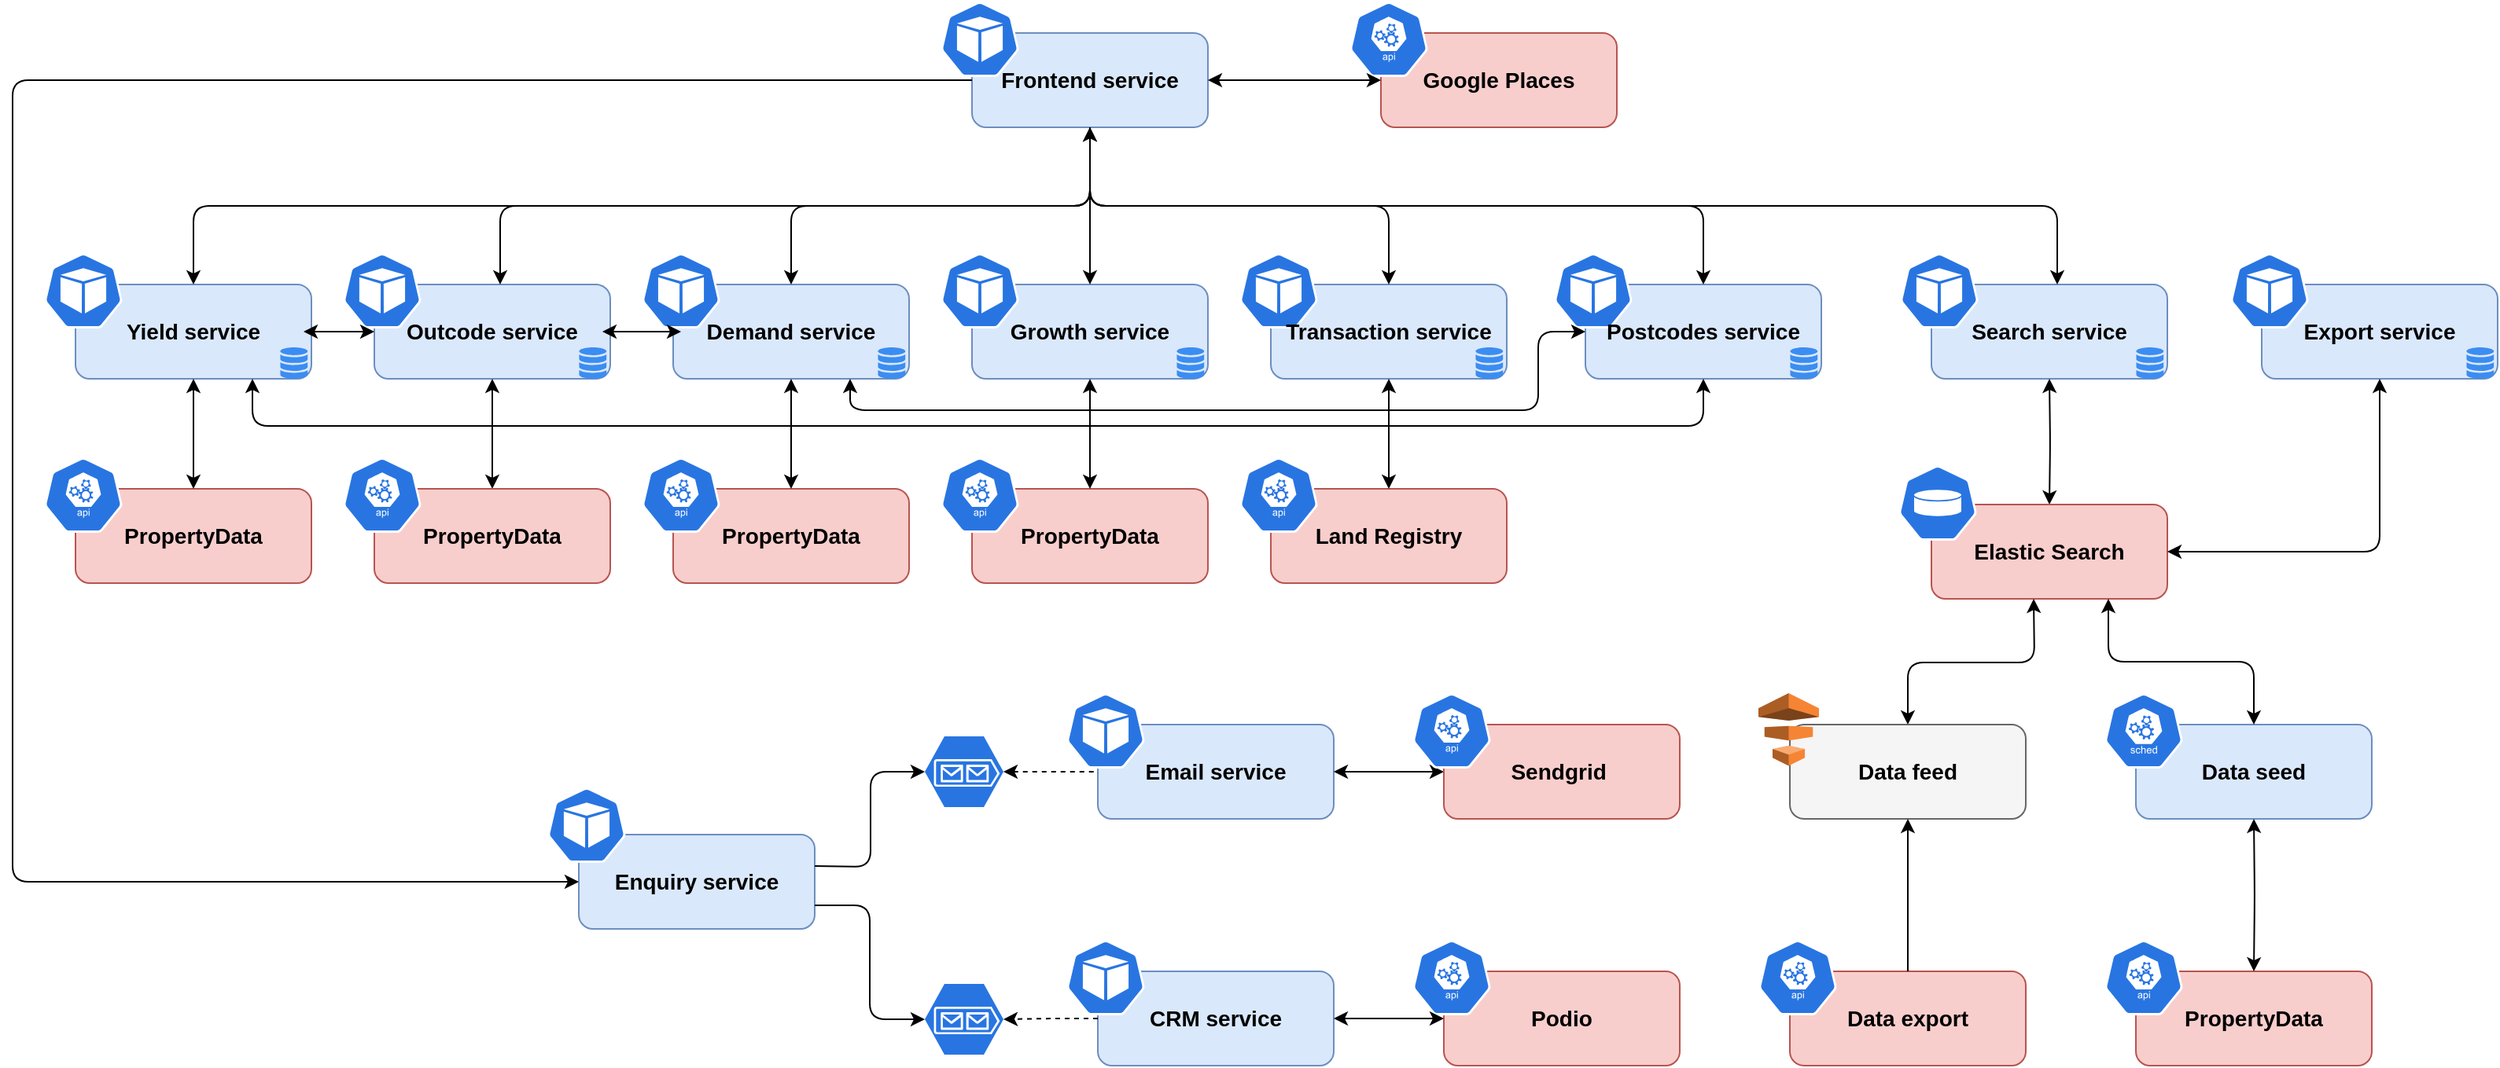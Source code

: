 <mxfile version="14.9.8" type="github" pages="2">
  <diagram id="yPxyJZ8AM_hMuL3Unpa9" name="current-architecture">
    <mxGraphModel dx="2430" dy="875" grid="1" gridSize="10" guides="1" tooltips="1" connect="1" arrows="1" fold="1" page="1" pageScale="1" pageWidth="850" pageHeight="1100" math="0" shadow="0">
      <root>
        <mxCell id="0" />
        <mxCell id="1" parent="0" />
        <mxCell id="XmYnf2hd-i7tS0sABOMN-187" value="" style="group;rounded=1;" vertex="1" connectable="0" parent="1">
          <mxGeometry x="470" y="60" width="170" height="80" as="geometry" />
        </mxCell>
        <mxCell id="XmYnf2hd-i7tS0sABOMN-183" value="" style="whiteSpace=wrap;html=1;fillColor=#dae8fc;strokeColor=#6c8ebf;rounded=1;" vertex="1" parent="XmYnf2hd-i7tS0sABOMN-187">
          <mxGeometry x="20" y="20" width="150" height="60" as="geometry" />
        </mxCell>
        <mxCell id="XmYnf2hd-i7tS0sABOMN-181" value="" style="html=1;dashed=0;whitespace=wrap;fillColor=#2875E2;strokeColor=#ffffff;points=[[0.005,0.63,0],[0.1,0.2,0],[0.9,0.2,0],[0.5,0,0],[0.995,0.63,0],[0.72,0.99,0],[0.5,1,0],[0.28,0.99,0]];shape=mxgraph.kubernetes.icon;prIcon=pod;rounded=1;" vertex="1" parent="XmYnf2hd-i7tS0sABOMN-187">
          <mxGeometry width="50" height="48" as="geometry" />
        </mxCell>
        <mxCell id="XmYnf2hd-i7tS0sABOMN-186" value="&lt;div style=&quot;font-size: 14px;&quot;&gt;&lt;b style=&quot;font-size: 14px;&quot;&gt;Frontend service&lt;/b&gt;&lt;/div&gt;" style="text;html=1;strokeColor=none;fillColor=none;align=center;verticalAlign=middle;whiteSpace=wrap;fontSize=14;rounded=1;" vertex="1" parent="XmYnf2hd-i7tS0sABOMN-187">
          <mxGeometry x="25" y="30" width="140" height="40" as="geometry" />
        </mxCell>
        <mxCell id="XmYnf2hd-i7tS0sABOMN-188" value="" style="group;rounded=1;" vertex="1" connectable="0" parent="1">
          <mxGeometry x="90" y="220" width="170" height="80" as="geometry" />
        </mxCell>
        <mxCell id="XmYnf2hd-i7tS0sABOMN-189" value="" style="whiteSpace=wrap;html=1;fillColor=#dae8fc;strokeColor=#6c8ebf;rounded=1;" vertex="1" parent="XmYnf2hd-i7tS0sABOMN-188">
          <mxGeometry x="20" y="20" width="150" height="60" as="geometry" />
        </mxCell>
        <mxCell id="XmYnf2hd-i7tS0sABOMN-190" value="" style="html=1;dashed=0;whitespace=wrap;fillColor=#2875E2;strokeColor=#ffffff;points=[[0.005,0.63,0],[0.1,0.2,0],[0.9,0.2,0],[0.5,0,0],[0.995,0.63,0],[0.72,0.99,0],[0.5,1,0],[0.28,0.99,0]];shape=mxgraph.kubernetes.icon;prIcon=pod;rounded=1;" vertex="1" parent="XmYnf2hd-i7tS0sABOMN-188">
          <mxGeometry width="50" height="48" as="geometry" />
        </mxCell>
        <mxCell id="XmYnf2hd-i7tS0sABOMN-191" value="&lt;div style=&quot;font-size: 14px&quot;&gt;&lt;b style=&quot;font-size: 14px&quot;&gt;Outcode service&lt;/b&gt;&lt;/div&gt;" style="text;html=1;strokeColor=none;fillColor=none;align=center;verticalAlign=middle;whiteSpace=wrap;fontSize=14;rounded=1;" vertex="1" parent="XmYnf2hd-i7tS0sABOMN-188">
          <mxGeometry x="25" y="30" width="140" height="40" as="geometry" />
        </mxCell>
        <mxCell id="XmYnf2hd-i7tS0sABOMN-331" value="" style="html=1;aspect=fixed;strokeColor=none;shadow=0;align=center;verticalAlign=top;fillColor=#3B8DF1;shape=mxgraph.gcp2.cloud_monitoring;fontSize=14;fontColor=#000000;rounded=1;" vertex="1" parent="XmYnf2hd-i7tS0sABOMN-188">
          <mxGeometry x="150" y="60" width="18" height="20" as="geometry" />
        </mxCell>
        <mxCell id="XmYnf2hd-i7tS0sABOMN-192" value="" style="group;rounded=1;" vertex="1" connectable="0" parent="1">
          <mxGeometry x="280" y="220" width="170" height="80" as="geometry" />
        </mxCell>
        <mxCell id="XmYnf2hd-i7tS0sABOMN-193" value="" style="whiteSpace=wrap;html=1;fillColor=#dae8fc;strokeColor=#6c8ebf;rounded=1;" vertex="1" parent="XmYnf2hd-i7tS0sABOMN-192">
          <mxGeometry x="20" y="20" width="150" height="60" as="geometry" />
        </mxCell>
        <mxCell id="XmYnf2hd-i7tS0sABOMN-194" value="" style="html=1;dashed=0;whitespace=wrap;fillColor=#2875E2;strokeColor=#ffffff;points=[[0.005,0.63,0],[0.1,0.2,0],[0.9,0.2,0],[0.5,0,0],[0.995,0.63,0],[0.72,0.99,0],[0.5,1,0],[0.28,0.99,0]];shape=mxgraph.kubernetes.icon;prIcon=pod;rounded=1;" vertex="1" parent="XmYnf2hd-i7tS0sABOMN-192">
          <mxGeometry width="50" height="48" as="geometry" />
        </mxCell>
        <mxCell id="XmYnf2hd-i7tS0sABOMN-195" value="&lt;div style=&quot;font-size: 14px&quot;&gt;&lt;b style=&quot;font-size: 14px&quot;&gt;Demand service&lt;/b&gt;&lt;/div&gt;" style="text;html=1;strokeColor=none;fillColor=none;align=center;verticalAlign=middle;whiteSpace=wrap;fontSize=14;rounded=1;" vertex="1" parent="XmYnf2hd-i7tS0sABOMN-192">
          <mxGeometry x="25" y="30" width="140" height="40" as="geometry" />
        </mxCell>
        <mxCell id="XmYnf2hd-i7tS0sABOMN-196" value="" style="group;rounded=1;" vertex="1" connectable="0" parent="1">
          <mxGeometry x="470" y="220" width="170" height="80" as="geometry" />
        </mxCell>
        <mxCell id="XmYnf2hd-i7tS0sABOMN-197" value="" style="whiteSpace=wrap;html=1;fillColor=#dae8fc;strokeColor=#6c8ebf;rounded=1;" vertex="1" parent="XmYnf2hd-i7tS0sABOMN-196">
          <mxGeometry x="20" y="20" width="150" height="60" as="geometry" />
        </mxCell>
        <mxCell id="XmYnf2hd-i7tS0sABOMN-198" value="" style="html=1;dashed=0;whitespace=wrap;fillColor=#2875E2;strokeColor=#ffffff;points=[[0.005,0.63,0],[0.1,0.2,0],[0.9,0.2,0],[0.5,0,0],[0.995,0.63,0],[0.72,0.99,0],[0.5,1,0],[0.28,0.99,0]];shape=mxgraph.kubernetes.icon;prIcon=pod;rounded=1;" vertex="1" parent="XmYnf2hd-i7tS0sABOMN-196">
          <mxGeometry width="50" height="48" as="geometry" />
        </mxCell>
        <mxCell id="XmYnf2hd-i7tS0sABOMN-199" value="&lt;div style=&quot;font-size: 14px&quot;&gt;&lt;b style=&quot;font-size: 14px&quot;&gt;Growth&lt;/b&gt;&lt;b&gt;&amp;nbsp;service&lt;/b&gt;&lt;/div&gt;" style="text;html=1;strokeColor=none;fillColor=none;align=center;verticalAlign=middle;whiteSpace=wrap;fontSize=14;rounded=1;" vertex="1" parent="XmYnf2hd-i7tS0sABOMN-196">
          <mxGeometry x="25" y="30" width="140" height="40" as="geometry" />
        </mxCell>
        <mxCell id="XmYnf2hd-i7tS0sABOMN-326" value="" style="html=1;aspect=fixed;strokeColor=none;shadow=0;align=center;verticalAlign=top;fillColor=#3B8DF1;shape=mxgraph.gcp2.cloud_monitoring;fontSize=14;fontColor=#000000;rounded=1;" vertex="1" parent="XmYnf2hd-i7tS0sABOMN-196">
          <mxGeometry x="150" y="60" width="18" height="20" as="geometry" />
        </mxCell>
        <mxCell id="XmYnf2hd-i7tS0sABOMN-200" value="" style="group;rounded=1;" vertex="1" connectable="0" parent="1">
          <mxGeometry x="660" y="220" width="170" height="80" as="geometry" />
        </mxCell>
        <mxCell id="XmYnf2hd-i7tS0sABOMN-201" value="" style="whiteSpace=wrap;html=1;fillColor=#dae8fc;strokeColor=#6c8ebf;rounded=1;" vertex="1" parent="XmYnf2hd-i7tS0sABOMN-200">
          <mxGeometry x="20" y="20" width="150" height="60" as="geometry" />
        </mxCell>
        <mxCell id="XmYnf2hd-i7tS0sABOMN-202" value="" style="html=1;dashed=0;whitespace=wrap;fillColor=#2875E2;strokeColor=#ffffff;points=[[0.005,0.63,0],[0.1,0.2,0],[0.9,0.2,0],[0.5,0,0],[0.995,0.63,0],[0.72,0.99,0],[0.5,1,0],[0.28,0.99,0]];shape=mxgraph.kubernetes.icon;prIcon=pod;rounded=1;" vertex="1" parent="XmYnf2hd-i7tS0sABOMN-200">
          <mxGeometry width="50" height="48" as="geometry" />
        </mxCell>
        <mxCell id="XmYnf2hd-i7tS0sABOMN-203" value="&lt;div style=&quot;font-size: 14px&quot;&gt;&lt;b style=&quot;font-size: 14px&quot;&gt;Transaction service&lt;/b&gt;&lt;/div&gt;" style="text;html=1;strokeColor=none;fillColor=none;align=center;verticalAlign=middle;whiteSpace=wrap;fontSize=14;rounded=1;" vertex="1" parent="XmYnf2hd-i7tS0sABOMN-200">
          <mxGeometry x="25" y="30" width="140" height="40" as="geometry" />
        </mxCell>
        <mxCell id="XmYnf2hd-i7tS0sABOMN-319" value="" style="html=1;aspect=fixed;strokeColor=none;shadow=0;align=center;verticalAlign=top;fillColor=#3B8DF1;shape=mxgraph.gcp2.cloud_monitoring;fontSize=14;fontColor=#000000;rounded=1;" vertex="1" parent="XmYnf2hd-i7tS0sABOMN-200">
          <mxGeometry x="150" y="60" width="18" height="20" as="geometry" />
        </mxCell>
        <mxCell id="XmYnf2hd-i7tS0sABOMN-204" value="" style="group;rounded=1;" vertex="1" connectable="0" parent="1">
          <mxGeometry x="550" y="657" width="170" height="80" as="geometry" />
        </mxCell>
        <mxCell id="XmYnf2hd-i7tS0sABOMN-205" value="" style="whiteSpace=wrap;html=1;fillColor=#dae8fc;strokeColor=#6c8ebf;rounded=1;" vertex="1" parent="XmYnf2hd-i7tS0sABOMN-204">
          <mxGeometry x="20" y="20" width="150" height="60" as="geometry" />
        </mxCell>
        <mxCell id="XmYnf2hd-i7tS0sABOMN-206" value="" style="html=1;dashed=0;whitespace=wrap;fillColor=#2875E2;strokeColor=#ffffff;points=[[0.005,0.63,0],[0.1,0.2,0],[0.9,0.2,0],[0.5,0,0],[0.995,0.63,0],[0.72,0.99,0],[0.5,1,0],[0.28,0.99,0]];shape=mxgraph.kubernetes.icon;prIcon=pod;rounded=1;" vertex="1" parent="XmYnf2hd-i7tS0sABOMN-204">
          <mxGeometry width="50" height="48" as="geometry" />
        </mxCell>
        <mxCell id="XmYnf2hd-i7tS0sABOMN-207" value="&lt;div style=&quot;font-size: 14px&quot;&gt;&lt;b style=&quot;font-size: 14px&quot;&gt;CRM service&lt;/b&gt;&lt;/div&gt;" style="text;html=1;strokeColor=none;fillColor=none;align=center;verticalAlign=middle;whiteSpace=wrap;fontSize=14;rounded=1;" vertex="1" parent="XmYnf2hd-i7tS0sABOMN-204">
          <mxGeometry x="25" y="30" width="140" height="40" as="geometry" />
        </mxCell>
        <mxCell id="XmYnf2hd-i7tS0sABOMN-208" value="" style="group;rounded=1;" vertex="1" connectable="0" parent="1">
          <mxGeometry x="550" y="500" width="170" height="80" as="geometry" />
        </mxCell>
        <mxCell id="XmYnf2hd-i7tS0sABOMN-209" value="" style="whiteSpace=wrap;html=1;fillColor=#dae8fc;strokeColor=#6c8ebf;rounded=1;" vertex="1" parent="XmYnf2hd-i7tS0sABOMN-208">
          <mxGeometry x="20" y="20" width="150" height="60" as="geometry" />
        </mxCell>
        <mxCell id="XmYnf2hd-i7tS0sABOMN-210" value="" style="html=1;dashed=0;whitespace=wrap;fillColor=#2875E2;strokeColor=#ffffff;points=[[0.005,0.63,0],[0.1,0.2,0],[0.9,0.2,0],[0.5,0,0],[0.995,0.63,0],[0.72,0.99,0],[0.5,1,0],[0.28,0.99,0]];shape=mxgraph.kubernetes.icon;prIcon=pod;rounded=1;" vertex="1" parent="XmYnf2hd-i7tS0sABOMN-208">
          <mxGeometry width="50" height="48" as="geometry" />
        </mxCell>
        <mxCell id="XmYnf2hd-i7tS0sABOMN-211" value="&lt;div style=&quot;font-size: 14px&quot;&gt;&lt;b style=&quot;font-size: 14px&quot;&gt;Email service&lt;/b&gt;&lt;/div&gt;" style="text;html=1;strokeColor=none;fillColor=none;align=center;verticalAlign=middle;whiteSpace=wrap;fontSize=14;rounded=1;" vertex="1" parent="XmYnf2hd-i7tS0sABOMN-208">
          <mxGeometry x="25" y="30" width="140" height="40" as="geometry" />
        </mxCell>
        <mxCell id="XmYnf2hd-i7tS0sABOMN-212" value="" style="group;rounded=1;" vertex="1" connectable="0" parent="1">
          <mxGeometry x="860" y="220" width="190" height="80" as="geometry" />
        </mxCell>
        <mxCell id="XmYnf2hd-i7tS0sABOMN-213" value="" style="whiteSpace=wrap;html=1;fillColor=#dae8fc;strokeColor=#6c8ebf;rounded=1;" vertex="1" parent="XmYnf2hd-i7tS0sABOMN-212">
          <mxGeometry x="20" y="20" width="150" height="60" as="geometry" />
        </mxCell>
        <mxCell id="XmYnf2hd-i7tS0sABOMN-214" value="" style="html=1;dashed=0;whitespace=wrap;fillColor=#2875E2;strokeColor=#ffffff;points=[[0.005,0.63,0],[0.1,0.2,0],[0.9,0.2,0],[0.5,0,0],[0.995,0.63,0],[0.72,0.99,0],[0.5,1,0],[0.28,0.99,0]];shape=mxgraph.kubernetes.icon;prIcon=pod;rounded=1;" vertex="1" parent="XmYnf2hd-i7tS0sABOMN-212">
          <mxGeometry width="50" height="48" as="geometry" />
        </mxCell>
        <mxCell id="XmYnf2hd-i7tS0sABOMN-215" value="&lt;div style=&quot;font-size: 14px&quot;&gt;&lt;b style=&quot;font-size: 14px&quot;&gt;Postcodes service&lt;/b&gt;&lt;/div&gt;" style="text;html=1;strokeColor=none;fillColor=none;align=center;verticalAlign=middle;whiteSpace=wrap;fontSize=14;rounded=1;" vertex="1" parent="XmYnf2hd-i7tS0sABOMN-212">
          <mxGeometry x="25" y="30" width="140" height="40" as="geometry" />
        </mxCell>
        <mxCell id="XmYnf2hd-i7tS0sABOMN-217" style="edgeStyle=orthogonalEdgeStyle;orthogonalLoop=1;jettySize=auto;html=1;entryX=0.5;entryY=0;entryDx=0;entryDy=0;fontSize=14;fontColor=#000000;horizontal=0;startArrow=classic;startFill=1;" edge="1" parent="1">
          <mxGeometry relative="1" as="geometry">
            <mxPoint x="565" y="140" as="sourcePoint" />
            <mxPoint x="190" y="240" as="targetPoint" />
            <Array as="points">
              <mxPoint x="565" y="140" />
              <mxPoint x="565" y="190" />
              <mxPoint x="190" y="190" />
            </Array>
          </mxGeometry>
        </mxCell>
        <mxCell id="XmYnf2hd-i7tS0sABOMN-218" style="edgeStyle=orthogonalEdgeStyle;orthogonalLoop=1;jettySize=auto;html=1;exitX=0.5;exitY=1;exitDx=0;exitDy=0;entryX=0.5;entryY=0;entryDx=0;entryDy=0;fontSize=14;fontColor=#000000;" edge="1" parent="1" source="XmYnf2hd-i7tS0sABOMN-183" target="XmYnf2hd-i7tS0sABOMN-193">
          <mxGeometry relative="1" as="geometry" />
        </mxCell>
        <mxCell id="XmYnf2hd-i7tS0sABOMN-219" style="edgeStyle=orthogonalEdgeStyle;orthogonalLoop=1;jettySize=auto;html=1;exitX=0.5;exitY=1;exitDx=0;exitDy=0;entryX=0.5;entryY=0;entryDx=0;entryDy=0;fontSize=14;fontColor=#000000;" edge="1" parent="1" source="XmYnf2hd-i7tS0sABOMN-183" target="XmYnf2hd-i7tS0sABOMN-197">
          <mxGeometry relative="1" as="geometry" />
        </mxCell>
        <mxCell id="XmYnf2hd-i7tS0sABOMN-220" style="edgeStyle=orthogonalEdgeStyle;orthogonalLoop=1;jettySize=auto;html=1;exitX=0.5;exitY=1;exitDx=0;exitDy=0;entryX=0.5;entryY=0;entryDx=0;entryDy=0;fontSize=14;fontColor=#000000;" edge="1" parent="1" source="XmYnf2hd-i7tS0sABOMN-183" target="XmYnf2hd-i7tS0sABOMN-201">
          <mxGeometry relative="1" as="geometry" />
        </mxCell>
        <mxCell id="XmYnf2hd-i7tS0sABOMN-225" style="edgeStyle=orthogonalEdgeStyle;orthogonalLoop=1;jettySize=auto;html=1;exitX=0.5;exitY=1;exitDx=0;exitDy=0;entryX=0.5;entryY=0;entryDx=0;entryDy=0;fontSize=14;fontColor=#000000;startArrow=classic;startFill=1;" edge="1" parent="1" source="XmYnf2hd-i7tS0sABOMN-189" target="XmYnf2hd-i7tS0sABOMN-293">
          <mxGeometry relative="1" as="geometry">
            <mxPoint x="185" y="340" as="targetPoint" />
          </mxGeometry>
        </mxCell>
        <mxCell id="XmYnf2hd-i7tS0sABOMN-230" value="" style="group;rounded=1;" vertex="1" connectable="0" parent="1">
          <mxGeometry x="220" y="500" width="170" height="80" as="geometry" />
        </mxCell>
        <mxCell id="XmYnf2hd-i7tS0sABOMN-231" value="" style="whiteSpace=wrap;html=1;fillColor=#dae8fc;strokeColor=#6c8ebf;rounded=1;" vertex="1" parent="XmYnf2hd-i7tS0sABOMN-230">
          <mxGeometry x="20" y="90" width="150" height="60" as="geometry" />
        </mxCell>
        <mxCell id="XmYnf2hd-i7tS0sABOMN-233" value="&lt;div style=&quot;font-size: 14px&quot;&gt;&lt;b style=&quot;font-size: 14px&quot;&gt;Enquiry service&lt;/b&gt;&lt;/div&gt;" style="text;html=1;strokeColor=none;fillColor=none;align=center;verticalAlign=middle;whiteSpace=wrap;fontSize=14;rounded=1;" vertex="1" parent="XmYnf2hd-i7tS0sABOMN-230">
          <mxGeometry x="25" y="100" width="140" height="40" as="geometry" />
        </mxCell>
        <mxCell id="XmYnf2hd-i7tS0sABOMN-235" style="edgeStyle=orthogonalEdgeStyle;orthogonalLoop=1;jettySize=auto;html=1;entryX=0;entryY=0.5;entryDx=0;entryDy=0;fontSize=14;fontColor=#000000;startArrow=none;startFill=0;strokeWidth=1;fillColor=#f8cecc;" edge="1" parent="1" target="XmYnf2hd-i7tS0sABOMN-231">
          <mxGeometry relative="1" as="geometry">
            <mxPoint x="490" y="110" as="sourcePoint" />
            <mxPoint x="120" y="550" as="targetPoint" />
            <Array as="points">
              <mxPoint x="-120" y="110" />
              <mxPoint x="-120" y="620" />
            </Array>
          </mxGeometry>
        </mxCell>
        <mxCell id="XmYnf2hd-i7tS0sABOMN-242" style="edgeStyle=orthogonalEdgeStyle;orthogonalLoop=1;jettySize=auto;html=1;exitX=1;exitY=0.5;exitDx=0;exitDy=0;exitPerimeter=0;fontSize=14;fontColor=#000000;startArrow=classic;startFill=1;endArrow=none;endFill=0;dashed=1;" edge="1" parent="1" source="XmYnf2hd-i7tS0sABOMN-239">
          <mxGeometry relative="1" as="geometry">
            <mxPoint x="570" y="550" as="targetPoint" />
          </mxGeometry>
        </mxCell>
        <mxCell id="XmYnf2hd-i7tS0sABOMN-239" value="" style="verticalLabelPosition=bottom;html=1;verticalAlign=top;align=center;strokeColor=none;shape=mxgraph.azure.storage_queue;fontSize=14;fontColor=#000000;fillColor=#2875E2;rounded=1;" vertex="1" parent="1">
          <mxGeometry x="460" y="527.5" width="50" height="45" as="geometry" />
        </mxCell>
        <mxCell id="XmYnf2hd-i7tS0sABOMN-240" value="" style="verticalLabelPosition=bottom;html=1;verticalAlign=top;align=center;strokeColor=none;shape=mxgraph.azure.storage_queue;fontSize=14;fontColor=#000000;fillColor=#2875E2;rounded=1;" vertex="1" parent="1">
          <mxGeometry x="460" y="685" width="50" height="45" as="geometry" />
        </mxCell>
        <mxCell id="XmYnf2hd-i7tS0sABOMN-244" style="edgeStyle=orthogonalEdgeStyle;orthogonalLoop=1;jettySize=auto;html=1;entryX=0;entryY=0.5;entryDx=0;entryDy=0;entryPerimeter=0;fontSize=14;fontColor=#000000;startArrow=none;startFill=0;endArrow=classic;endFill=1;" edge="1" parent="1" target="XmYnf2hd-i7tS0sABOMN-239">
          <mxGeometry relative="1" as="geometry">
            <mxPoint x="390" y="610" as="sourcePoint" />
          </mxGeometry>
        </mxCell>
        <mxCell id="XmYnf2hd-i7tS0sABOMN-246" style="edgeStyle=orthogonalEdgeStyle;orthogonalLoop=1;jettySize=auto;html=1;exitX=0.5;exitY=1;exitDx=0;exitDy=0;entryX=0.5;entryY=0;entryDx=0;entryDy=0;fontSize=14;fontColor=#000000;" edge="1" parent="1" source="XmYnf2hd-i7tS0sABOMN-183" target="XmYnf2hd-i7tS0sABOMN-213">
          <mxGeometry relative="1" as="geometry">
            <mxPoint x="485" y="150" as="sourcePoint" />
            <mxPoint x="765" y="250" as="targetPoint" />
            <Array as="points">
              <mxPoint x="565" y="190" />
              <mxPoint x="955" y="190" />
            </Array>
          </mxGeometry>
        </mxCell>
        <mxCell id="XmYnf2hd-i7tS0sABOMN-252" value="" style="group;rounded=1;" vertex="1" connectable="0" parent="1">
          <mxGeometry x="1080" y="220" width="170" height="80" as="geometry" />
        </mxCell>
        <mxCell id="XmYnf2hd-i7tS0sABOMN-253" value="" style="whiteSpace=wrap;html=1;fillColor=#dae8fc;strokeColor=#6c8ebf;rounded=1;" vertex="1" parent="XmYnf2hd-i7tS0sABOMN-252">
          <mxGeometry x="20" y="20" width="150" height="60" as="geometry" />
        </mxCell>
        <mxCell id="XmYnf2hd-i7tS0sABOMN-254" value="" style="html=1;dashed=0;whitespace=wrap;fillColor=#2875E2;strokeColor=#ffffff;points=[[0.005,0.63,0],[0.1,0.2,0],[0.9,0.2,0],[0.5,0,0],[0.995,0.63,0],[0.72,0.99,0],[0.5,1,0],[0.28,0.99,0]];shape=mxgraph.kubernetes.icon;prIcon=pod;rounded=1;" vertex="1" parent="XmYnf2hd-i7tS0sABOMN-252">
          <mxGeometry width="50" height="48" as="geometry" />
        </mxCell>
        <mxCell id="XmYnf2hd-i7tS0sABOMN-255" value="&lt;div style=&quot;font-size: 14px&quot;&gt;&lt;b style=&quot;font-size: 14px&quot;&gt;Search service&lt;/b&gt;&lt;/div&gt;" style="text;html=1;strokeColor=none;fillColor=none;align=center;verticalAlign=middle;whiteSpace=wrap;fontSize=14;rounded=1;" vertex="1" parent="XmYnf2hd-i7tS0sABOMN-252">
          <mxGeometry x="25" y="30" width="140" height="40" as="geometry" />
        </mxCell>
        <mxCell id="XmYnf2hd-i7tS0sABOMN-332" value="" style="html=1;aspect=fixed;strokeColor=none;shadow=0;align=center;verticalAlign=top;fillColor=#3B8DF1;shape=mxgraph.gcp2.cloud_monitoring;fontSize=14;fontColor=#000000;rounded=1;" vertex="1" parent="XmYnf2hd-i7tS0sABOMN-252">
          <mxGeometry x="150" y="60" width="18" height="20" as="geometry" />
        </mxCell>
        <mxCell id="XmYnf2hd-i7tS0sABOMN-256" style="edgeStyle=orthogonalEdgeStyle;orthogonalLoop=1;jettySize=auto;html=1;entryX=0.5;entryY=0;entryDx=0;entryDy=0;fontSize=14;fontColor=#000000;" edge="1" parent="1">
          <mxGeometry relative="1" as="geometry">
            <mxPoint x="565" y="140" as="sourcePoint" />
            <mxPoint x="1180" y="240" as="targetPoint" />
            <Array as="points">
              <mxPoint x="565" y="150" />
              <mxPoint x="565" y="190" />
              <mxPoint x="1180" y="190" />
            </Array>
          </mxGeometry>
        </mxCell>
        <mxCell id="XmYnf2hd-i7tS0sABOMN-257" value="" style="edgeStyle=orthogonalEdgeStyle;orthogonalLoop=1;jettySize=auto;html=1;fontSize=14;fontColor=#000000;startArrow=classic;startFill=1;endArrow=classic;endFill=1;entryX=0.5;entryY=0;entryDx=0;entryDy=0;" edge="1" parent="1" target="XmYnf2hd-i7tS0sABOMN-315">
          <mxGeometry relative="1" as="geometry">
            <mxPoint x="1175" y="300" as="sourcePoint" />
          </mxGeometry>
        </mxCell>
        <mxCell id="XmYnf2hd-i7tS0sABOMN-259" value="" style="edgeStyle=orthogonalEdgeStyle;orthogonalLoop=1;jettySize=auto;html=1;fontSize=14;fontColor=#000000;startArrow=classic;startFill=1;endArrow=classic;endFill=1;entryX=0;entryY=0.5;entryDx=0;entryDy=0;" edge="1" parent="1" source="XmYnf2hd-i7tS0sABOMN-209" target="XmYnf2hd-i7tS0sABOMN-263">
          <mxGeometry relative="1" as="geometry" />
        </mxCell>
        <mxCell id="XmYnf2hd-i7tS0sABOMN-262" value="" style="group;rounded=1;" vertex="1" connectable="0" parent="1">
          <mxGeometry x="770" y="500" width="170" height="80" as="geometry" />
        </mxCell>
        <mxCell id="XmYnf2hd-i7tS0sABOMN-263" value="" style="whiteSpace=wrap;html=1;fillColor=#f8cecc;strokeColor=#b85450;rounded=1;" vertex="1" parent="XmYnf2hd-i7tS0sABOMN-262">
          <mxGeometry x="20" y="20" width="150" height="60" as="geometry" />
        </mxCell>
        <mxCell id="XmYnf2hd-i7tS0sABOMN-265" value="&lt;div style=&quot;font-size: 14px&quot;&gt;&lt;b style=&quot;font-size: 14px&quot;&gt;Sendgrid&amp;nbsp;&lt;/b&gt;&lt;/div&gt;" style="text;html=1;strokeColor=none;fillColor=none;align=center;verticalAlign=middle;whiteSpace=wrap;fontSize=14;rounded=1;" vertex="1" parent="XmYnf2hd-i7tS0sABOMN-262">
          <mxGeometry x="25" y="30" width="140" height="40" as="geometry" />
        </mxCell>
        <mxCell id="XmYnf2hd-i7tS0sABOMN-258" value="" style="html=1;dashed=0;whitespace=wrap;fillColor=#2875E2;strokeColor=#ffffff;points=[[0.005,0.63,0],[0.1,0.2,0],[0.9,0.2,0],[0.5,0,0],[0.995,0.63,0],[0.72,0.99,0],[0.5,1,0],[0.28,0.99,0]];shape=mxgraph.kubernetes.icon;prIcon=api;fontSize=14;fontColor=#000000;rounded=1;" vertex="1" parent="XmYnf2hd-i7tS0sABOMN-262">
          <mxGeometry width="50" height="48" as="geometry" />
        </mxCell>
        <mxCell id="XmYnf2hd-i7tS0sABOMN-266" value="" style="group;rounded=1;" vertex="1" connectable="0" parent="1">
          <mxGeometry x="770" y="657" width="170" height="80" as="geometry" />
        </mxCell>
        <mxCell id="XmYnf2hd-i7tS0sABOMN-267" value="" style="whiteSpace=wrap;html=1;fillColor=#f8cecc;strokeColor=#b85450;rounded=1;" vertex="1" parent="XmYnf2hd-i7tS0sABOMN-266">
          <mxGeometry x="20" y="20" width="150" height="60" as="geometry" />
        </mxCell>
        <mxCell id="XmYnf2hd-i7tS0sABOMN-268" value="&lt;div style=&quot;font-size: 14px&quot;&gt;&lt;b style=&quot;font-size: 14px&quot;&gt;Podio&lt;/b&gt;&lt;/div&gt;" style="text;html=1;strokeColor=none;fillColor=none;align=center;verticalAlign=middle;whiteSpace=wrap;fontSize=14;rounded=1;" vertex="1" parent="XmYnf2hd-i7tS0sABOMN-266">
          <mxGeometry x="25" y="30" width="140" height="40" as="geometry" />
        </mxCell>
        <mxCell id="XmYnf2hd-i7tS0sABOMN-269" value="" style="html=1;dashed=0;whitespace=wrap;fillColor=#2875E2;strokeColor=#ffffff;points=[[0.005,0.63,0],[0.1,0.2,0],[0.9,0.2,0],[0.5,0,0],[0.995,0.63,0],[0.72,0.99,0],[0.5,1,0],[0.28,0.99,0]];shape=mxgraph.kubernetes.icon;prIcon=api;fontSize=14;fontColor=#000000;rounded=1;" vertex="1" parent="XmYnf2hd-i7tS0sABOMN-266">
          <mxGeometry width="50" height="48" as="geometry" />
        </mxCell>
        <mxCell id="XmYnf2hd-i7tS0sABOMN-272" style="edgeStyle=orthogonalEdgeStyle;orthogonalLoop=1;jettySize=auto;html=1;exitX=1;exitY=0.5;exitDx=0;exitDy=0;entryX=0;entryY=0.5;entryDx=0;entryDy=0;fontSize=14;fontColor=#000000;startArrow=classic;startFill=1;endArrow=classic;endFill=1;" edge="1" parent="1" source="XmYnf2hd-i7tS0sABOMN-205" target="XmYnf2hd-i7tS0sABOMN-267">
          <mxGeometry relative="1" as="geometry" />
        </mxCell>
        <mxCell id="XmYnf2hd-i7tS0sABOMN-273" style="edgeStyle=orthogonalEdgeStyle;orthogonalLoop=1;jettySize=auto;html=1;exitX=1;exitY=0.75;exitDx=0;exitDy=0;entryX=0;entryY=0.5;entryDx=0;entryDy=0;entryPerimeter=0;fontSize=14;fontColor=#000000;startArrow=none;startFill=0;endArrow=classic;endFill=1;" edge="1" parent="1" source="XmYnf2hd-i7tS0sABOMN-231" target="XmYnf2hd-i7tS0sABOMN-240">
          <mxGeometry relative="1" as="geometry" />
        </mxCell>
        <mxCell id="XmYnf2hd-i7tS0sABOMN-274" value="" style="group;rounded=1;" vertex="1" connectable="0" parent="1">
          <mxGeometry x="730" y="60" width="170" height="80" as="geometry" />
        </mxCell>
        <mxCell id="XmYnf2hd-i7tS0sABOMN-275" value="" style="whiteSpace=wrap;html=1;fillColor=#f8cecc;strokeColor=#b85450;rounded=1;" vertex="1" parent="XmYnf2hd-i7tS0sABOMN-274">
          <mxGeometry x="20" y="20" width="150" height="60" as="geometry" />
        </mxCell>
        <mxCell id="XmYnf2hd-i7tS0sABOMN-276" value="&lt;div style=&quot;font-size: 14px&quot;&gt;&lt;b style=&quot;font-size: 14px&quot;&gt;Google Places&lt;/b&gt;&lt;/div&gt;" style="text;html=1;strokeColor=none;fillColor=none;align=center;verticalAlign=middle;whiteSpace=wrap;fontSize=14;rounded=1;" vertex="1" parent="XmYnf2hd-i7tS0sABOMN-274">
          <mxGeometry x="25" y="30" width="140" height="40" as="geometry" />
        </mxCell>
        <mxCell id="XmYnf2hd-i7tS0sABOMN-277" value="" style="html=1;dashed=0;whitespace=wrap;fillColor=#2875E2;strokeColor=#ffffff;points=[[0.005,0.63,0],[0.1,0.2,0],[0.9,0.2,0],[0.5,0,0],[0.995,0.63,0],[0.72,0.99,0],[0.5,1,0],[0.28,0.99,0]];shape=mxgraph.kubernetes.icon;prIcon=api;fontSize=14;fontColor=#000000;rounded=1;" vertex="1" parent="XmYnf2hd-i7tS0sABOMN-274">
          <mxGeometry width="50" height="48" as="geometry" />
        </mxCell>
        <mxCell id="XmYnf2hd-i7tS0sABOMN-279" style="edgeStyle=orthogonalEdgeStyle;orthogonalLoop=1;jettySize=auto;html=1;exitX=1;exitY=0.5;exitDx=0;exitDy=0;entryX=0;entryY=0.5;entryDx=0;entryDy=0;fontSize=14;fontColor=#000000;startArrow=classic;startFill=1;endArrow=classic;endFill=1;" edge="1" parent="1" source="XmYnf2hd-i7tS0sABOMN-183" target="XmYnf2hd-i7tS0sABOMN-275">
          <mxGeometry relative="1" as="geometry" />
        </mxCell>
        <mxCell id="XmYnf2hd-i7tS0sABOMN-280" value="" style="edgeStyle=orthogonalEdgeStyle;orthogonalLoop=1;jettySize=auto;html=1;fontSize=14;fontColor=#000000;startArrow=classic;startFill=1;endArrow=classic;endFill=1;" edge="1" parent="1" source="XmYnf2hd-i7tS0sABOMN-195" target="XmYnf2hd-i7tS0sABOMN-191">
          <mxGeometry relative="1" as="geometry" />
        </mxCell>
        <mxCell id="XmYnf2hd-i7tS0sABOMN-282" value="" style="group;rounded=1;" vertex="1" connectable="0" parent="1">
          <mxGeometry x="-100" y="220" width="170" height="80" as="geometry" />
        </mxCell>
        <mxCell id="XmYnf2hd-i7tS0sABOMN-283" value="" style="whiteSpace=wrap;html=1;fillColor=#dae8fc;strokeColor=#6c8ebf;rounded=1;" vertex="1" parent="XmYnf2hd-i7tS0sABOMN-282">
          <mxGeometry x="20" y="20" width="150" height="60" as="geometry" />
        </mxCell>
        <mxCell id="XmYnf2hd-i7tS0sABOMN-284" value="" style="html=1;dashed=0;whitespace=wrap;fillColor=#2875E2;strokeColor=#ffffff;points=[[0.005,0.63,0],[0.1,0.2,0],[0.9,0.2,0],[0.5,0,0],[0.995,0.63,0],[0.72,0.99,0],[0.5,1,0],[0.28,0.99,0]];shape=mxgraph.kubernetes.icon;prIcon=pod;rounded=1;" vertex="1" parent="XmYnf2hd-i7tS0sABOMN-282">
          <mxGeometry width="50" height="48" as="geometry" />
        </mxCell>
        <mxCell id="XmYnf2hd-i7tS0sABOMN-285" value="&lt;div style=&quot;font-size: 14px&quot;&gt;&lt;b style=&quot;font-size: 14px&quot;&gt;Yield service&lt;/b&gt;&lt;/div&gt;" style="text;html=1;strokeColor=none;fillColor=none;align=center;verticalAlign=middle;whiteSpace=wrap;fontSize=14;rounded=1;" vertex="1" parent="XmYnf2hd-i7tS0sABOMN-282">
          <mxGeometry x="25" y="30" width="140" height="40" as="geometry" />
        </mxCell>
        <mxCell id="XmYnf2hd-i7tS0sABOMN-328" value="" style="html=1;aspect=fixed;strokeColor=none;shadow=0;align=center;verticalAlign=top;fillColor=#3B8DF1;shape=mxgraph.gcp2.cloud_monitoring;fontSize=14;fontColor=#000000;rounded=1;" vertex="1" parent="XmYnf2hd-i7tS0sABOMN-282">
          <mxGeometry x="150" y="60" width="18" height="20" as="geometry" />
        </mxCell>
        <mxCell id="XmYnf2hd-i7tS0sABOMN-286" style="edgeStyle=orthogonalEdgeStyle;orthogonalLoop=1;jettySize=auto;html=1;entryX=0.5;entryY=0;entryDx=0;entryDy=0;fontSize=14;fontColor=#000000;horizontal=0;startArrow=classic;startFill=1;exitX=0.5;exitY=1;exitDx=0;exitDy=0;" edge="1" parent="1" source="XmYnf2hd-i7tS0sABOMN-183" target="XmYnf2hd-i7tS0sABOMN-283">
          <mxGeometry relative="1" as="geometry">
            <mxPoint x="575" y="150" as="sourcePoint" />
            <mxPoint x="200" y="250" as="targetPoint" />
            <Array as="points">
              <mxPoint x="565" y="190" />
              <mxPoint x="-5" y="190" />
            </Array>
          </mxGeometry>
        </mxCell>
        <mxCell id="XmYnf2hd-i7tS0sABOMN-287" style="edgeStyle=orthogonalEdgeStyle;orthogonalLoop=1;jettySize=auto;html=1;exitX=1;exitY=0.5;exitDx=0;exitDy=0;entryX=0;entryY=0.5;entryDx=0;entryDy=0;fontSize=14;fontColor=#000000;startArrow=classic;startFill=1;endArrow=classic;endFill=1;" edge="1" parent="1" source="XmYnf2hd-i7tS0sABOMN-285" target="XmYnf2hd-i7tS0sABOMN-189">
          <mxGeometry relative="1" as="geometry" />
        </mxCell>
        <mxCell id="XmYnf2hd-i7tS0sABOMN-288" value="" style="group;rounded=1;" vertex="1" connectable="0" parent="1">
          <mxGeometry x="-100" y="350" width="170" height="80" as="geometry" />
        </mxCell>
        <mxCell id="XmYnf2hd-i7tS0sABOMN-289" value="" style="whiteSpace=wrap;html=1;fillColor=#f8cecc;strokeColor=#b85450;rounded=1;" vertex="1" parent="XmYnf2hd-i7tS0sABOMN-288">
          <mxGeometry x="20" y="20" width="150" height="60" as="geometry" />
        </mxCell>
        <mxCell id="XmYnf2hd-i7tS0sABOMN-290" value="&lt;div style=&quot;font-size: 14px&quot;&gt;&lt;b style=&quot;font-size: 14px&quot;&gt;PropertyData&lt;/b&gt;&lt;/div&gt;" style="text;html=1;strokeColor=none;fillColor=none;align=center;verticalAlign=middle;whiteSpace=wrap;fontSize=14;rounded=1;" vertex="1" parent="XmYnf2hd-i7tS0sABOMN-288">
          <mxGeometry x="25" y="30" width="140" height="40" as="geometry" />
        </mxCell>
        <mxCell id="XmYnf2hd-i7tS0sABOMN-291" value="" style="html=1;dashed=0;whitespace=wrap;fillColor=#2875E2;strokeColor=#ffffff;points=[[0.005,0.63,0],[0.1,0.2,0],[0.9,0.2,0],[0.5,0,0],[0.995,0.63,0],[0.72,0.99,0],[0.5,1,0],[0.28,0.99,0]];shape=mxgraph.kubernetes.icon;prIcon=api;fontSize=14;fontColor=#000000;rounded=1;" vertex="1" parent="XmYnf2hd-i7tS0sABOMN-288">
          <mxGeometry width="50" height="48" as="geometry" />
        </mxCell>
        <mxCell id="XmYnf2hd-i7tS0sABOMN-292" value="" style="group;rounded=1;" vertex="1" connectable="0" parent="1">
          <mxGeometry x="90" y="350" width="170" height="80" as="geometry" />
        </mxCell>
        <mxCell id="XmYnf2hd-i7tS0sABOMN-293" value="" style="whiteSpace=wrap;html=1;fillColor=#f8cecc;strokeColor=#b85450;rounded=1;" vertex="1" parent="XmYnf2hd-i7tS0sABOMN-292">
          <mxGeometry x="20" y="20" width="150" height="60" as="geometry" />
        </mxCell>
        <mxCell id="XmYnf2hd-i7tS0sABOMN-294" value="&lt;div style=&quot;font-size: 14px&quot;&gt;&lt;b&gt;PropertyData&lt;/b&gt;&lt;br&gt;&lt;/div&gt;" style="text;html=1;strokeColor=none;fillColor=none;align=center;verticalAlign=middle;whiteSpace=wrap;fontSize=14;rounded=1;" vertex="1" parent="XmYnf2hd-i7tS0sABOMN-292">
          <mxGeometry x="25" y="30" width="140" height="40" as="geometry" />
        </mxCell>
        <mxCell id="XmYnf2hd-i7tS0sABOMN-295" value="" style="html=1;dashed=0;whitespace=wrap;fillColor=#2875E2;strokeColor=#ffffff;points=[[0.005,0.63,0],[0.1,0.2,0],[0.9,0.2,0],[0.5,0,0],[0.995,0.63,0],[0.72,0.99,0],[0.5,1,0],[0.28,0.99,0]];shape=mxgraph.kubernetes.icon;prIcon=api;fontSize=14;fontColor=#000000;rounded=1;" vertex="1" parent="XmYnf2hd-i7tS0sABOMN-292">
          <mxGeometry width="50" height="48" as="geometry" />
        </mxCell>
        <mxCell id="XmYnf2hd-i7tS0sABOMN-232" value="" style="html=1;dashed=0;whitespace=wrap;fillColor=#2875E2;strokeColor=#ffffff;points=[[0.005,0.63,0],[0.1,0.2,0],[0.9,0.2,0],[0.5,0,0],[0.995,0.63,0],[0.72,0.99,0],[0.5,1,0],[0.28,0.99,0]];shape=mxgraph.kubernetes.icon;prIcon=pod;rounded=1;" vertex="1" parent="1">
          <mxGeometry x="220" y="560" width="50" height="48" as="geometry" />
        </mxCell>
        <mxCell id="XmYnf2hd-i7tS0sABOMN-297" value="" style="group;rounded=1;" vertex="1" connectable="0" parent="1">
          <mxGeometry x="280" y="350" width="170" height="80" as="geometry" />
        </mxCell>
        <mxCell id="XmYnf2hd-i7tS0sABOMN-298" value="" style="whiteSpace=wrap;html=1;fillColor=#f8cecc;strokeColor=#b85450;rounded=1;" vertex="1" parent="XmYnf2hd-i7tS0sABOMN-297">
          <mxGeometry x="20" y="20" width="150" height="60" as="geometry" />
        </mxCell>
        <mxCell id="XmYnf2hd-i7tS0sABOMN-299" value="&lt;div style=&quot;font-size: 14px&quot;&gt;&lt;b&gt;PropertyData&lt;/b&gt;&lt;br&gt;&lt;/div&gt;" style="text;html=1;strokeColor=none;fillColor=none;align=center;verticalAlign=middle;whiteSpace=wrap;fontSize=14;rounded=1;" vertex="1" parent="XmYnf2hd-i7tS0sABOMN-297">
          <mxGeometry x="25" y="30" width="140" height="40" as="geometry" />
        </mxCell>
        <mxCell id="XmYnf2hd-i7tS0sABOMN-300" value="" style="html=1;dashed=0;whitespace=wrap;fillColor=#2875E2;strokeColor=#ffffff;points=[[0.005,0.63,0],[0.1,0.2,0],[0.9,0.2,0],[0.5,0,0],[0.995,0.63,0],[0.72,0.99,0],[0.5,1,0],[0.28,0.99,0]];shape=mxgraph.kubernetes.icon;prIcon=api;fontSize=14;fontColor=#000000;rounded=1;" vertex="1" parent="XmYnf2hd-i7tS0sABOMN-297">
          <mxGeometry width="50" height="48" as="geometry" />
        </mxCell>
        <mxCell id="XmYnf2hd-i7tS0sABOMN-301" value="" style="group;rounded=1;" vertex="1" connectable="0" parent="1">
          <mxGeometry x="470" y="350" width="170" height="80" as="geometry" />
        </mxCell>
        <mxCell id="XmYnf2hd-i7tS0sABOMN-302" value="" style="whiteSpace=wrap;html=1;fillColor=#f8cecc;strokeColor=#b85450;rounded=1;" vertex="1" parent="XmYnf2hd-i7tS0sABOMN-301">
          <mxGeometry x="20" y="20" width="150" height="60" as="geometry" />
        </mxCell>
        <mxCell id="XmYnf2hd-i7tS0sABOMN-303" value="&lt;div style=&quot;font-size: 14px&quot;&gt;&lt;b&gt;PropertyData&lt;/b&gt;&lt;br&gt;&lt;/div&gt;" style="text;html=1;strokeColor=none;fillColor=none;align=center;verticalAlign=middle;whiteSpace=wrap;fontSize=14;rounded=1;" vertex="1" parent="XmYnf2hd-i7tS0sABOMN-301">
          <mxGeometry x="25" y="30" width="140" height="40" as="geometry" />
        </mxCell>
        <mxCell id="XmYnf2hd-i7tS0sABOMN-304" value="" style="html=1;dashed=0;whitespace=wrap;fillColor=#2875E2;strokeColor=#ffffff;points=[[0.005,0.63,0],[0.1,0.2,0],[0.9,0.2,0],[0.5,0,0],[0.995,0.63,0],[0.72,0.99,0],[0.5,1,0],[0.28,0.99,0]];shape=mxgraph.kubernetes.icon;prIcon=api;fontSize=14;fontColor=#000000;rounded=1;" vertex="1" parent="XmYnf2hd-i7tS0sABOMN-301">
          <mxGeometry width="50" height="48" as="geometry" />
        </mxCell>
        <mxCell id="XmYnf2hd-i7tS0sABOMN-305" value="" style="group;rounded=1;" vertex="1" connectable="0" parent="1">
          <mxGeometry x="660" y="350" width="170" height="80" as="geometry" />
        </mxCell>
        <mxCell id="XmYnf2hd-i7tS0sABOMN-306" value="" style="whiteSpace=wrap;html=1;fillColor=#f8cecc;strokeColor=#b85450;rounded=1;" vertex="1" parent="XmYnf2hd-i7tS0sABOMN-305">
          <mxGeometry x="20" y="20" width="150" height="60" as="geometry" />
        </mxCell>
        <mxCell id="XmYnf2hd-i7tS0sABOMN-307" value="&lt;div style=&quot;font-size: 14px&quot;&gt;&lt;b style=&quot;font-size: 14px&quot;&gt;Land Registry&lt;/b&gt;&lt;/div&gt;" style="text;html=1;strokeColor=none;fillColor=none;align=center;verticalAlign=middle;whiteSpace=wrap;fontSize=14;rounded=1;" vertex="1" parent="XmYnf2hd-i7tS0sABOMN-305">
          <mxGeometry x="25" y="30" width="140" height="40" as="geometry" />
        </mxCell>
        <mxCell id="XmYnf2hd-i7tS0sABOMN-308" value="" style="html=1;dashed=0;whitespace=wrap;fillColor=#2875E2;strokeColor=#ffffff;points=[[0.005,0.63,0],[0.1,0.2,0],[0.9,0.2,0],[0.5,0,0],[0.995,0.63,0],[0.72,0.99,0],[0.5,1,0],[0.28,0.99,0]];shape=mxgraph.kubernetes.icon;prIcon=api;fontSize=14;fontColor=#000000;rounded=1;" vertex="1" parent="XmYnf2hd-i7tS0sABOMN-305">
          <mxGeometry width="50" height="48" as="geometry" />
        </mxCell>
        <mxCell id="XmYnf2hd-i7tS0sABOMN-310" style="edgeStyle=orthogonalEdgeStyle;orthogonalLoop=1;jettySize=auto;html=1;exitX=0.5;exitY=1;exitDx=0;exitDy=0;entryX=0.5;entryY=0;entryDx=0;entryDy=0;fontSize=14;fontColor=#000000;startArrow=classic;startFill=1;endArrow=classic;endFill=1;" edge="1" parent="1" source="XmYnf2hd-i7tS0sABOMN-283" target="XmYnf2hd-i7tS0sABOMN-289">
          <mxGeometry relative="1" as="geometry" />
        </mxCell>
        <mxCell id="XmYnf2hd-i7tS0sABOMN-311" style="edgeStyle=orthogonalEdgeStyle;orthogonalLoop=1;jettySize=auto;html=1;exitX=0.5;exitY=1;exitDx=0;exitDy=0;fontSize=14;fontColor=#000000;startArrow=classic;startFill=1;endArrow=classic;endFill=1;" edge="1" parent="1" source="XmYnf2hd-i7tS0sABOMN-193" target="XmYnf2hd-i7tS0sABOMN-298">
          <mxGeometry relative="1" as="geometry" />
        </mxCell>
        <mxCell id="XmYnf2hd-i7tS0sABOMN-312" style="edgeStyle=orthogonalEdgeStyle;orthogonalLoop=1;jettySize=auto;html=1;exitX=0.5;exitY=1;exitDx=0;exitDy=0;entryX=0.5;entryY=0;entryDx=0;entryDy=0;fontSize=14;fontColor=#000000;startArrow=classic;startFill=1;endArrow=classic;endFill=1;" edge="1" parent="1" source="XmYnf2hd-i7tS0sABOMN-197" target="XmYnf2hd-i7tS0sABOMN-302">
          <mxGeometry relative="1" as="geometry" />
        </mxCell>
        <mxCell id="XmYnf2hd-i7tS0sABOMN-313" style="edgeStyle=orthogonalEdgeStyle;orthogonalLoop=1;jettySize=auto;html=1;exitX=0.5;exitY=1;exitDx=0;exitDy=0;entryX=0.5;entryY=0;entryDx=0;entryDy=0;fontSize=14;fontColor=#000000;startArrow=classic;startFill=1;endArrow=classic;endFill=1;" edge="1" parent="1" source="XmYnf2hd-i7tS0sABOMN-201" target="XmYnf2hd-i7tS0sABOMN-306">
          <mxGeometry relative="1" as="geometry" />
        </mxCell>
        <mxCell id="XmYnf2hd-i7tS0sABOMN-314" value="" style="group;rounded=1;" vertex="1" connectable="0" parent="1">
          <mxGeometry x="1080" y="360" width="170" height="80" as="geometry" />
        </mxCell>
        <mxCell id="XmYnf2hd-i7tS0sABOMN-315" value="" style="whiteSpace=wrap;html=1;fillColor=#f8cecc;strokeColor=#b85450;rounded=1;" vertex="1" parent="XmYnf2hd-i7tS0sABOMN-314">
          <mxGeometry x="20" y="20" width="150" height="60" as="geometry" />
        </mxCell>
        <mxCell id="XmYnf2hd-i7tS0sABOMN-316" value="&lt;div style=&quot;font-size: 14px&quot;&gt;&lt;b style=&quot;font-size: 14px&quot;&gt;Elastic Search&lt;/b&gt;&lt;/div&gt;" style="text;html=1;strokeColor=none;fillColor=none;align=center;verticalAlign=middle;whiteSpace=wrap;fontSize=14;rounded=1;" vertex="1" parent="XmYnf2hd-i7tS0sABOMN-314">
          <mxGeometry x="25" y="30" width="140" height="40" as="geometry" />
        </mxCell>
        <mxCell id="XmYnf2hd-i7tS0sABOMN-247" value="" style="html=1;dashed=0;whitespace=wrap;fillColor=#2875E2;strokeColor=#ffffff;points=[[0.005,0.63,0],[0.1,0.2,0],[0.9,0.2,0],[0.5,0,0],[0.995,0.63,0],[0.72,0.99,0],[0.5,1,0],[0.28,0.99,0]];shape=mxgraph.kubernetes.icon;prIcon=pv;fontSize=14;fontColor=#000000;rounded=1;" vertex="1" parent="XmYnf2hd-i7tS0sABOMN-314">
          <mxGeometry x="-1" y="-5" width="50" height="48" as="geometry" />
        </mxCell>
        <mxCell id="XmYnf2hd-i7tS0sABOMN-251" value="" style="html=1;aspect=fixed;strokeColor=none;shadow=0;align=center;verticalAlign=top;fillColor=#3B8DF1;shape=mxgraph.gcp2.cloud_monitoring;fontSize=14;fontColor=#000000;rounded=1;" vertex="1" parent="1">
          <mxGeometry x="1010" y="280" width="18" height="20" as="geometry" />
        </mxCell>
        <mxCell id="XmYnf2hd-i7tS0sABOMN-327" value="" style="html=1;aspect=fixed;strokeColor=none;shadow=0;align=center;verticalAlign=top;fillColor=#3B8DF1;shape=mxgraph.gcp2.cloud_monitoring;fontSize=14;fontColor=#000000;rounded=1;" vertex="1" parent="1">
          <mxGeometry x="430" y="280" width="18" height="20" as="geometry" />
        </mxCell>
        <mxCell id="XmYnf2hd-i7tS0sABOMN-333" value="" style="edgeStyle=orthogonalEdgeStyle;orthogonalLoop=1;jettySize=auto;html=1;dashed=1;fontSize=14;fontColor=#000000;startArrow=none;startFill=0;endArrow=classic;endFill=1;strokeWidth=1;" edge="1" parent="1" source="XmYnf2hd-i7tS0sABOMN-205" target="XmYnf2hd-i7tS0sABOMN-240">
          <mxGeometry relative="1" as="geometry" />
        </mxCell>
        <mxCell id="XmYnf2hd-i7tS0sABOMN-334" style="edgeStyle=orthogonalEdgeStyle;orthogonalLoop=1;jettySize=auto;html=1;exitX=0.75;exitY=1;exitDx=0;exitDy=0;entryX=0;entryY=0.5;entryDx=0;entryDy=0;fontSize=14;fontColor=#000000;startArrow=classic;startFill=1;endArrow=classic;endFill=1;strokeColor=#000000;strokeWidth=1;" edge="1" parent="1" source="XmYnf2hd-i7tS0sABOMN-193" target="XmYnf2hd-i7tS0sABOMN-213">
          <mxGeometry relative="1" as="geometry">
            <Array as="points">
              <mxPoint x="413" y="320" />
              <mxPoint x="850" y="320" />
              <mxPoint x="850" y="270" />
            </Array>
          </mxGeometry>
        </mxCell>
        <mxCell id="XmYnf2hd-i7tS0sABOMN-335" style="edgeStyle=orthogonalEdgeStyle;orthogonalLoop=1;jettySize=auto;html=1;exitX=0.75;exitY=1;exitDx=0;exitDy=0;entryX=0.5;entryY=1;entryDx=0;entryDy=0;fontSize=14;fontColor=#000000;startArrow=classic;startFill=1;endArrow=classic;endFill=1;strokeColor=#000000;strokeWidth=1;" edge="1" parent="1" source="XmYnf2hd-i7tS0sABOMN-283" target="XmYnf2hd-i7tS0sABOMN-213">
          <mxGeometry relative="1" as="geometry">
            <Array as="points">
              <mxPoint x="33" y="330" />
              <mxPoint x="955" y="330" />
            </Array>
          </mxGeometry>
        </mxCell>
        <mxCell id="XmYnf2hd-i7tS0sABOMN-347" value="" style="group;rounded=1;" vertex="1" connectable="0" parent="1">
          <mxGeometry x="1290" y="220" width="170" height="80" as="geometry" />
        </mxCell>
        <mxCell id="XmYnf2hd-i7tS0sABOMN-348" value="" style="whiteSpace=wrap;html=1;fillColor=#dae8fc;strokeColor=#6c8ebf;rounded=1;" vertex="1" parent="XmYnf2hd-i7tS0sABOMN-347">
          <mxGeometry x="20" y="20" width="150" height="60" as="geometry" />
        </mxCell>
        <mxCell id="XmYnf2hd-i7tS0sABOMN-349" value="" style="html=1;dashed=0;whitespace=wrap;fillColor=#2875E2;strokeColor=#ffffff;points=[[0.005,0.63,0],[0.1,0.2,0],[0.9,0.2,0],[0.5,0,0],[0.995,0.63,0],[0.72,0.99,0],[0.5,1,0],[0.28,0.99,0]];shape=mxgraph.kubernetes.icon;prIcon=pod;rounded=1;" vertex="1" parent="XmYnf2hd-i7tS0sABOMN-347">
          <mxGeometry width="50" height="48" as="geometry" />
        </mxCell>
        <mxCell id="XmYnf2hd-i7tS0sABOMN-350" value="&lt;div style=&quot;font-size: 14px&quot;&gt;&lt;b style=&quot;font-size: 14px&quot;&gt;Export service&lt;/b&gt;&lt;/div&gt;" style="text;html=1;strokeColor=none;fillColor=none;align=center;verticalAlign=middle;whiteSpace=wrap;fontSize=14;rounded=1;" vertex="1" parent="XmYnf2hd-i7tS0sABOMN-347">
          <mxGeometry x="25" y="30" width="140" height="40" as="geometry" />
        </mxCell>
        <mxCell id="XmYnf2hd-i7tS0sABOMN-351" value="" style="html=1;aspect=fixed;strokeColor=none;shadow=0;align=center;verticalAlign=top;fillColor=#3B8DF1;shape=mxgraph.gcp2.cloud_monitoring;fontSize=14;fontColor=#000000;rounded=1;" vertex="1" parent="XmYnf2hd-i7tS0sABOMN-347">
          <mxGeometry x="150" y="60" width="18" height="20" as="geometry" />
        </mxCell>
        <mxCell id="XmYnf2hd-i7tS0sABOMN-352" style="edgeStyle=orthogonalEdgeStyle;orthogonalLoop=1;jettySize=auto;html=1;exitX=0.5;exitY=1;exitDx=0;exitDy=0;entryX=1;entryY=0.5;entryDx=0;entryDy=0;fontSize=21;fontColor=#000000;startArrow=classic;startFill=1;endArrow=classic;endFill=1;strokeColor=#000000;strokeWidth=1;" edge="1" parent="1" source="XmYnf2hd-i7tS0sABOMN-348" target="XmYnf2hd-i7tS0sABOMN-315">
          <mxGeometry relative="1" as="geometry" />
        </mxCell>
        <mxCell id="XmYnf2hd-i7tS0sABOMN-354" value="" style="edgeStyle=orthogonalEdgeStyle;orthogonalLoop=1;jettySize=auto;html=1;fontSize=21;fontColor=#000000;startArrow=classic;startFill=1;endArrow=classic;endFill=1;strokeColor=#000000;strokeWidth=1;exitX=0.5;exitY=0;exitDx=0;exitDy=0;" edge="1" parent="1" source="XmYnf2hd-i7tS0sABOMN-357">
          <mxGeometry relative="1" as="geometry">
            <mxPoint x="1165.059" y="510" as="sourcePoint" />
            <mxPoint x="1165" y="440" as="targetPoint" />
          </mxGeometry>
        </mxCell>
        <mxCell id="XmYnf2hd-i7tS0sABOMN-356" value="" style="group;rounded=1;" vertex="1" connectable="0" parent="1">
          <mxGeometry x="990" y="500" width="170" height="80" as="geometry" />
        </mxCell>
        <mxCell id="XmYnf2hd-i7tS0sABOMN-357" value="" style="whiteSpace=wrap;html=1;fillColor=#f5f5f5;strokeColor=#666666;fontColor=#333333;rounded=1;" vertex="1" parent="XmYnf2hd-i7tS0sABOMN-356">
          <mxGeometry x="20" y="20" width="150" height="60" as="geometry" />
        </mxCell>
        <mxCell id="XmYnf2hd-i7tS0sABOMN-358" value="&lt;div style=&quot;font-size: 14px&quot;&gt;&lt;b style=&quot;font-size: 14px&quot;&gt;Data feed&lt;/b&gt;&lt;/div&gt;" style="text;html=1;strokeColor=none;fillColor=none;align=center;verticalAlign=middle;whiteSpace=wrap;fontSize=14;rounded=1;" vertex="1" parent="XmYnf2hd-i7tS0sABOMN-356">
          <mxGeometry x="25" y="30" width="140" height="40" as="geometry" />
        </mxCell>
        <mxCell id="XmYnf2hd-i7tS0sABOMN-361" value="" style="outlineConnect=0;dashed=0;verticalLabelPosition=bottom;verticalAlign=top;align=center;html=1;shape=mxgraph.aws3.data_pipeline;fillColor=#F58534;gradientColor=none;fontSize=21;fontColor=#000000;rounded=1;" vertex="1" parent="XmYnf2hd-i7tS0sABOMN-356">
          <mxGeometry width="38.5" height="46.2" as="geometry" />
        </mxCell>
        <mxCell id="XmYnf2hd-i7tS0sABOMN-363" value="" style="group;rounded=1;" vertex="1" connectable="0" parent="1">
          <mxGeometry x="1210" y="500" width="170" height="80" as="geometry" />
        </mxCell>
        <mxCell id="XmYnf2hd-i7tS0sABOMN-364" value="" style="whiteSpace=wrap;html=1;fillColor=#dae8fc;strokeColor=#6c8ebf;rounded=1;" vertex="1" parent="XmYnf2hd-i7tS0sABOMN-363">
          <mxGeometry x="20" y="20" width="150" height="60" as="geometry" />
        </mxCell>
        <mxCell id="XmYnf2hd-i7tS0sABOMN-366" value="&lt;div style=&quot;font-size: 14px&quot;&gt;&lt;b&gt;Data seed&lt;/b&gt;&lt;/div&gt;" style="text;html=1;strokeColor=none;fillColor=none;align=center;verticalAlign=middle;whiteSpace=wrap;fontSize=14;rounded=1;" vertex="1" parent="XmYnf2hd-i7tS0sABOMN-363">
          <mxGeometry x="25" y="30" width="140" height="40" as="geometry" />
        </mxCell>
        <mxCell id="XmYnf2hd-i7tS0sABOMN-360" value="" style="html=1;dashed=0;whitespace=wrap;fillColor=#2875E2;strokeColor=#ffffff;points=[[0.005,0.63,0],[0.1,0.2,0],[0.9,0.2,0],[0.5,0,0],[0.995,0.63,0],[0.72,0.99,0],[0.5,1,0],[0.28,0.99,0]];shape=mxgraph.kubernetes.icon;prIcon=sched;fontSize=21;fontColor=#000000;rounded=1;" vertex="1" parent="XmYnf2hd-i7tS0sABOMN-363">
          <mxGeometry width="50" height="48" as="geometry" />
        </mxCell>
        <mxCell id="XmYnf2hd-i7tS0sABOMN-367" style="edgeStyle=orthogonalEdgeStyle;orthogonalLoop=1;jettySize=auto;html=1;exitX=0.75;exitY=1;exitDx=0;exitDy=0;entryX=0.5;entryY=0;entryDx=0;entryDy=0;fontSize=21;fontColor=#000000;startArrow=classic;startFill=1;endArrow=classic;endFill=1;strokeColor=#000000;strokeWidth=1;" edge="1" parent="1" source="XmYnf2hd-i7tS0sABOMN-315" target="XmYnf2hd-i7tS0sABOMN-364">
          <mxGeometry relative="1" as="geometry" />
        </mxCell>
        <mxCell id="XmYnf2hd-i7tS0sABOMN-368" value="" style="group;rounded=1;" vertex="1" connectable="0" parent="1">
          <mxGeometry x="1210" y="657" width="170" height="80" as="geometry" />
        </mxCell>
        <mxCell id="XmYnf2hd-i7tS0sABOMN-369" value="" style="whiteSpace=wrap;html=1;fillColor=#f8cecc;strokeColor=#b85450;rounded=1;" vertex="1" parent="XmYnf2hd-i7tS0sABOMN-368">
          <mxGeometry x="20" y="20" width="150" height="60" as="geometry" />
        </mxCell>
        <mxCell id="XmYnf2hd-i7tS0sABOMN-370" value="&lt;div style=&quot;font-size: 14px&quot;&gt;&lt;b&gt;PropertyData&lt;/b&gt;&lt;/div&gt;" style="text;html=1;strokeColor=none;fillColor=none;align=center;verticalAlign=middle;whiteSpace=wrap;fontSize=14;rounded=1;" vertex="1" parent="XmYnf2hd-i7tS0sABOMN-368">
          <mxGeometry x="25" y="30" width="140" height="40" as="geometry" />
        </mxCell>
        <mxCell id="XmYnf2hd-i7tS0sABOMN-371" value="" style="html=1;dashed=0;whitespace=wrap;fillColor=#2875E2;strokeColor=#ffffff;points=[[0.005,0.63,0],[0.1,0.2,0],[0.9,0.2,0],[0.5,0,0],[0.995,0.63,0],[0.72,0.99,0],[0.5,1,0],[0.28,0.99,0]];shape=mxgraph.kubernetes.icon;prIcon=api;fontSize=14;fontColor=#000000;rounded=1;" vertex="1" parent="XmYnf2hd-i7tS0sABOMN-368">
          <mxGeometry width="50" height="48" as="geometry" />
        </mxCell>
        <mxCell id="XmYnf2hd-i7tS0sABOMN-372" value="" style="edgeStyle=orthogonalEdgeStyle;orthogonalLoop=1;jettySize=auto;html=1;fontSize=21;fontColor=#000000;startArrow=classic;startFill=1;endArrow=classic;endFill=1;strokeColor=#000000;strokeWidth=1;entryX=0.5;entryY=0;entryDx=0;entryDy=0;" edge="1" parent="1" target="XmYnf2hd-i7tS0sABOMN-369">
          <mxGeometry relative="1" as="geometry">
            <mxPoint x="1305" y="580" as="sourcePoint" />
            <mxPoint x="1305" y="670" as="targetPoint" />
          </mxGeometry>
        </mxCell>
        <mxCell id="XmYnf2hd-i7tS0sABOMN-373" value="" style="group;rounded=1;" vertex="1" connectable="0" parent="1">
          <mxGeometry x="990" y="657" width="170" height="80" as="geometry" />
        </mxCell>
        <mxCell id="XmYnf2hd-i7tS0sABOMN-374" value="" style="whiteSpace=wrap;html=1;fillColor=#f8cecc;strokeColor=#b85450;rounded=1;" vertex="1" parent="XmYnf2hd-i7tS0sABOMN-373">
          <mxGeometry x="20" y="20" width="150" height="60" as="geometry" />
        </mxCell>
        <mxCell id="XmYnf2hd-i7tS0sABOMN-375" value="&lt;div style=&quot;font-size: 14px&quot;&gt;&lt;b style=&quot;font-size: 14px&quot;&gt;Data export&lt;/b&gt;&lt;/div&gt;" style="text;html=1;strokeColor=none;fillColor=none;align=center;verticalAlign=middle;whiteSpace=wrap;fontSize=14;rounded=1;" vertex="1" parent="XmYnf2hd-i7tS0sABOMN-373">
          <mxGeometry x="25" y="30" width="140" height="40" as="geometry" />
        </mxCell>
        <mxCell id="XmYnf2hd-i7tS0sABOMN-376" value="" style="html=1;dashed=0;whitespace=wrap;fillColor=#2875E2;strokeColor=#ffffff;points=[[0.005,0.63,0],[0.1,0.2,0],[0.9,0.2,0],[0.5,0,0],[0.995,0.63,0],[0.72,0.99,0],[0.5,1,0],[0.28,0.99,0]];shape=mxgraph.kubernetes.icon;prIcon=api;fontSize=14;fontColor=#000000;rounded=1;" vertex="1" parent="XmYnf2hd-i7tS0sABOMN-373">
          <mxGeometry width="50" height="48" as="geometry" />
        </mxCell>
        <mxCell id="cg-Igqc4C9Bn1dga1ePL-1" value="" style="edgeStyle=orthogonalEdgeStyle;rounded=0;orthogonalLoop=1;jettySize=auto;html=1;fontSize=21;fontColor=#000000;startArrow=none;startFill=0;endArrow=classic;endFill=1;strokeColor=#000000;strokeWidth=1;exitX=0.5;exitY=0;exitDx=0;exitDy=0;" edge="1" parent="1" source="XmYnf2hd-i7tS0sABOMN-374">
          <mxGeometry relative="1" as="geometry">
            <mxPoint x="1085" y="670" as="sourcePoint" />
            <mxPoint x="1085" y="580" as="targetPoint" />
          </mxGeometry>
        </mxCell>
      </root>
    </mxGraphModel>
  </diagram>
  <diagram name="event-driven architecture" id="sIry8HQPpuZzZutrZcrx">
    <mxGraphModel dx="2769" dy="1099" grid="1" gridSize="10" guides="1" tooltips="1" connect="1" arrows="1" fold="1" page="1" pageScale="1" pageWidth="850" pageHeight="1100" math="0" shadow="0">
      <root>
        <mxCell id="zCkMb1hAaJskj9UZId1U-0" />
        <mxCell id="zCkMb1hAaJskj9UZId1U-1" parent="zCkMb1hAaJskj9UZId1U-0" />
        <mxCell id="zCkMb1hAaJskj9UZId1U-29" value="" style="group;rounded=1;" vertex="1" connectable="0" parent="zCkMb1hAaJskj9UZId1U-1">
          <mxGeometry x="650" y="708.08" width="170" height="80" as="geometry" />
        </mxCell>
        <mxCell id="zCkMb1hAaJskj9UZId1U-30" value="" style="whiteSpace=wrap;html=1;fillColor=#dae8fc;strokeColor=#6c8ebf;rounded=1;" vertex="1" parent="zCkMb1hAaJskj9UZId1U-29">
          <mxGeometry x="20" y="20" width="150" height="60" as="geometry" />
        </mxCell>
        <mxCell id="zCkMb1hAaJskj9UZId1U-32" value="&lt;div style=&quot;font-size: 14px&quot;&gt;&lt;b style=&quot;font-size: 14px&quot;&gt;Email service&lt;/b&gt;&lt;/div&gt;" style="text;html=1;strokeColor=none;fillColor=none;align=center;verticalAlign=middle;whiteSpace=wrap;fontSize=14;rounded=1;" vertex="1" parent="zCkMb1hAaJskj9UZId1U-29">
          <mxGeometry x="25" y="30" width="140" height="40" as="geometry" />
        </mxCell>
        <mxCell id="bPulmCH49JXrgeuUx3mY-44" value="" style="outlineConnect=0;dashed=0;verticalLabelPosition=bottom;verticalAlign=top;align=center;html=1;shape=mxgraph.aws3.lambda_function;fillColor=#5294CF;gradientColor=none;rounded=1;fontSize=21;fontColor=#000000;strokeColor=#FFD966;strokeWidth=2;" vertex="1" parent="zCkMb1hAaJskj9UZId1U-29">
          <mxGeometry x="2" y="-4.086e-14" width="40" height="42" as="geometry" />
        </mxCell>
        <mxCell id="zCkMb1hAaJskj9UZId1U-33" value="" style="group;rounded=1;" vertex="1" connectable="0" parent="zCkMb1hAaJskj9UZId1U-1">
          <mxGeometry x="-560" y="483.58" width="190" height="80" as="geometry" />
        </mxCell>
        <mxCell id="zCkMb1hAaJskj9UZId1U-34" value="" style="whiteSpace=wrap;html=1;fillColor=#dae8fc;strokeColor=#6c8ebf;rounded=1;" vertex="1" parent="zCkMb1hAaJskj9UZId1U-33">
          <mxGeometry x="20" y="20" width="150" height="60" as="geometry" />
        </mxCell>
        <mxCell id="zCkMb1hAaJskj9UZId1U-35" value="" style="html=1;dashed=0;whitespace=wrap;fillColor=#2875E2;strokeColor=#ffffff;points=[[0.005,0.63,0],[0.1,0.2,0],[0.9,0.2,0],[0.5,0,0],[0.995,0.63,0],[0.72,0.99,0],[0.5,1,0],[0.28,0.99,0]];shape=mxgraph.kubernetes.icon;prIcon=pod;rounded=1;" vertex="1" parent="zCkMb1hAaJskj9UZId1U-33">
          <mxGeometry width="50" height="48" as="geometry" />
        </mxCell>
        <mxCell id="zCkMb1hAaJskj9UZId1U-36" value="&lt;div style=&quot;font-size: 14px&quot;&gt;&lt;b style=&quot;font-size: 14px&quot;&gt;Postcodes service&lt;/b&gt;&lt;/div&gt;" style="text;html=1;strokeColor=none;fillColor=none;align=center;verticalAlign=middle;whiteSpace=wrap;fontSize=14;rounded=1;" vertex="1" parent="zCkMb1hAaJskj9UZId1U-33">
          <mxGeometry x="25" y="30" width="140" height="40" as="geometry" />
        </mxCell>
        <mxCell id="bPulmCH49JXrgeuUx3mY-2" value="" style="html=1;aspect=fixed;strokeColor=none;shadow=0;align=center;verticalAlign=top;fillColor=#3B8DF1;shape=mxgraph.gcp2.cloud_monitoring;fontSize=14;fontColor=#000000;rounded=1;" vertex="1" parent="zCkMb1hAaJskj9UZId1U-33">
          <mxGeometry x="150" y="60" width="18" height="20" as="geometry" />
        </mxCell>
        <mxCell id="zCkMb1hAaJskj9UZId1U-59" value="" style="group;rounded=1;" vertex="1" connectable="0" parent="zCkMb1hAaJskj9UZId1U-1">
          <mxGeometry x="650" y="838.08" width="170" height="80" as="geometry" />
        </mxCell>
        <mxCell id="zCkMb1hAaJskj9UZId1U-60" value="" style="whiteSpace=wrap;html=1;fillColor=#f8cecc;strokeColor=#b85450;rounded=1;" vertex="1" parent="zCkMb1hAaJskj9UZId1U-59">
          <mxGeometry x="20" y="20" width="150" height="60" as="geometry" />
        </mxCell>
        <mxCell id="zCkMb1hAaJskj9UZId1U-61" value="&lt;div style=&quot;font-size: 14px&quot;&gt;&lt;b style=&quot;font-size: 14px&quot;&gt;Sendgrid&amp;nbsp;&lt;/b&gt;&lt;/div&gt;" style="text;html=1;strokeColor=none;fillColor=none;align=center;verticalAlign=middle;whiteSpace=wrap;fontSize=14;rounded=1;" vertex="1" parent="zCkMb1hAaJskj9UZId1U-59">
          <mxGeometry x="25" y="30" width="140" height="40" as="geometry" />
        </mxCell>
        <mxCell id="zCkMb1hAaJskj9UZId1U-62" value="" style="html=1;dashed=0;whitespace=wrap;fillColor=#2875E2;strokeColor=#ffffff;points=[[0.005,0.63,0],[0.1,0.2,0],[0.9,0.2,0],[0.5,0,0],[0.995,0.63,0],[0.72,0.99,0],[0.5,1,0],[0.28,0.99,0]];shape=mxgraph.kubernetes.icon;prIcon=api;fontSize=14;fontColor=#000000;rounded=1;" vertex="1" parent="zCkMb1hAaJskj9UZId1U-59">
          <mxGeometry width="50" height="48" as="geometry" />
        </mxCell>
        <mxCell id="zCkMb1hAaJskj9UZId1U-69" value="" style="group;rounded=1;" vertex="1" connectable="0" parent="zCkMb1hAaJskj9UZId1U-1">
          <mxGeometry x="1105" y="110" width="170" height="80" as="geometry" />
        </mxCell>
        <mxCell id="zCkMb1hAaJskj9UZId1U-70" value="" style="whiteSpace=wrap;html=1;fillColor=#f8cecc;strokeColor=#b85450;rounded=1;" vertex="1" parent="zCkMb1hAaJskj9UZId1U-69">
          <mxGeometry x="20" y="20" width="150" height="60" as="geometry" />
        </mxCell>
        <mxCell id="zCkMb1hAaJskj9UZId1U-71" value="&lt;div style=&quot;font-size: 14px&quot;&gt;&lt;b style=&quot;font-size: 14px&quot;&gt;Google Places&lt;/b&gt;&lt;/div&gt;" style="text;html=1;strokeColor=none;fillColor=none;align=center;verticalAlign=middle;whiteSpace=wrap;fontSize=14;rounded=1;" vertex="1" parent="zCkMb1hAaJskj9UZId1U-69">
          <mxGeometry x="25" y="30" width="140" height="40" as="geometry" />
        </mxCell>
        <mxCell id="zCkMb1hAaJskj9UZId1U-72" value="" style="html=1;dashed=0;whitespace=wrap;fillColor=#2875E2;strokeColor=#ffffff;points=[[0.005,0.63,0],[0.1,0.2,0],[0.9,0.2,0],[0.5,0,0],[0.995,0.63,0],[0.72,0.99,0],[0.5,1,0],[0.28,0.99,0]];shape=mxgraph.kubernetes.icon;prIcon=api;fontSize=14;fontColor=#000000;rounded=1;" vertex="1" parent="zCkMb1hAaJskj9UZId1U-69">
          <mxGeometry width="50" height="48" as="geometry" />
        </mxCell>
        <mxCell id="zCkMb1hAaJskj9UZId1U-107" value="" style="group;rounded=1;" vertex="1" connectable="0" parent="zCkMb1hAaJskj9UZId1U-1">
          <mxGeometry x="1421" y="708.08" width="170" height="80" as="geometry" />
        </mxCell>
        <mxCell id="zCkMb1hAaJskj9UZId1U-108" value="" style="whiteSpace=wrap;html=1;fillColor=#f8cecc;strokeColor=#b85450;rounded=1;" vertex="1" parent="zCkMb1hAaJskj9UZId1U-107">
          <mxGeometry x="20" y="20" width="150" height="60" as="geometry" />
        </mxCell>
        <mxCell id="zCkMb1hAaJskj9UZId1U-109" value="&lt;div style=&quot;font-size: 14px&quot;&gt;&lt;b style=&quot;font-size: 14px&quot;&gt;Elastic Search&lt;/b&gt;&lt;/div&gt;" style="text;html=1;strokeColor=none;fillColor=none;align=center;verticalAlign=middle;whiteSpace=wrap;fontSize=14;rounded=1;" vertex="1" parent="zCkMb1hAaJskj9UZId1U-107">
          <mxGeometry x="25" y="30" width="140" height="40" as="geometry" />
        </mxCell>
        <mxCell id="zCkMb1hAaJskj9UZId1U-110" value="" style="html=1;dashed=0;whitespace=wrap;fillColor=#2875E2;strokeColor=#ffffff;points=[[0.005,0.63,0],[0.1,0.2,0],[0.9,0.2,0],[0.5,0,0],[0.995,0.63,0],[0.72,0.99,0],[0.5,1,0],[0.28,0.99,0]];shape=mxgraph.kubernetes.icon;prIcon=pv;fontSize=14;fontColor=#000000;rounded=1;" vertex="1" parent="zCkMb1hAaJskj9UZId1U-107">
          <mxGeometry x="-1" y="-5" width="50" height="48" as="geometry" />
        </mxCell>
        <mxCell id="zCkMb1hAaJskj9UZId1U-116" value="" style="group;rounded=1;" vertex="1" connectable="0" parent="zCkMb1hAaJskj9UZId1U-1">
          <mxGeometry x="1421" y="838.08" width="170" height="80" as="geometry" />
        </mxCell>
        <mxCell id="zCkMb1hAaJskj9UZId1U-117" value="" style="whiteSpace=wrap;html=1;fillColor=#dae8fc;strokeColor=#6c8ebf;rounded=1;" vertex="1" parent="zCkMb1hAaJskj9UZId1U-116">
          <mxGeometry x="20" y="20" width="150" height="60" as="geometry" />
        </mxCell>
        <mxCell id="zCkMb1hAaJskj9UZId1U-118" value="" style="html=1;dashed=0;whitespace=wrap;fillColor=#2875E2;strokeColor=#ffffff;points=[[0.005,0.63,0],[0.1,0.2,0],[0.9,0.2,0],[0.5,0,0],[0.995,0.63,0],[0.72,0.99,0],[0.5,1,0],[0.28,0.99,0]];shape=mxgraph.kubernetes.icon;prIcon=pod;rounded=1;" vertex="1" parent="zCkMb1hAaJskj9UZId1U-116">
          <mxGeometry width="50" height="48" as="geometry" />
        </mxCell>
        <mxCell id="zCkMb1hAaJskj9UZId1U-119" value="&lt;div style=&quot;font-size: 14px&quot;&gt;&lt;b style=&quot;font-size: 14px&quot;&gt;Export service&lt;/b&gt;&lt;/div&gt;" style="text;html=1;strokeColor=none;fillColor=none;align=center;verticalAlign=middle;whiteSpace=wrap;fontSize=14;rounded=1;" vertex="1" parent="zCkMb1hAaJskj9UZId1U-116">
          <mxGeometry x="25" y="30" width="140" height="40" as="geometry" />
        </mxCell>
        <mxCell id="VDne253Xe865EOl9DDsy-10" value="" style="shape=image;verticalLabelPosition=bottom;labelBackgroundColor=#ffffff;verticalAlign=top;aspect=fixed;imageAspect=0;image=https://raw.githubusercontent.com/knative/website/673f3d27fb5f58ecbeac8d7fbee703408d263335/assets/icons/logo.svg;" vertex="1" parent="zCkMb1hAaJskj9UZId1U-1">
          <mxGeometry x="-302.5" y="377.45" width="75" height="60.63" as="geometry" />
        </mxCell>
        <mxCell id="VDne253Xe865EOl9DDsy-18" value="" style="group" vertex="1" connectable="0" parent="zCkMb1hAaJskj9UZId1U-1">
          <mxGeometry x="91" y="478.08" width="170" height="80" as="geometry" />
        </mxCell>
        <mxCell id="VDne253Xe865EOl9DDsy-16" value="&lt;font style=&quot;font-size: 14px&quot;&gt;&lt;b&gt;Demand stats&lt;/b&gt;&lt;/font&gt;" style="rounded=1;whiteSpace=wrap;html=1;dashed=1;fontSize=21;strokeColor=#d6b656;fillColor=#fff2cc;" vertex="1" parent="VDne253Xe865EOl9DDsy-18">
          <mxGeometry x="20" y="20" width="150" height="60" as="geometry" />
        </mxCell>
        <mxCell id="VDne253Xe865EOl9DDsy-17" value="" style="verticalLabelPosition=bottom;html=1;verticalAlign=top;align=center;strokeColor=none;shape=mxgraph.azure.storage_queue;fontSize=14;fontColor=#000000;fillColor=#2875E2;rounded=1;" vertex="1" parent="VDne253Xe865EOl9DDsy-18">
          <mxGeometry width="50" height="45" as="geometry" />
        </mxCell>
        <mxCell id="VDne253Xe865EOl9DDsy-19" value="" style="group" vertex="1" connectable="0" parent="zCkMb1hAaJskj9UZId1U-1">
          <mxGeometry x="281" y="478.08" width="170" height="80" as="geometry" />
        </mxCell>
        <mxCell id="VDne253Xe865EOl9DDsy-20" value="&lt;font style=&quot;font-size: 14px&quot;&gt;&lt;b&gt;Growth stats&lt;/b&gt;&lt;/font&gt;" style="rounded=1;whiteSpace=wrap;html=1;dashed=1;fontSize=21;strokeColor=#d6b656;fillColor=#fff2cc;" vertex="1" parent="VDne253Xe865EOl9DDsy-19">
          <mxGeometry x="20" y="20" width="150" height="60" as="geometry" />
        </mxCell>
        <mxCell id="VDne253Xe865EOl9DDsy-21" value="" style="verticalLabelPosition=bottom;html=1;verticalAlign=top;align=center;strokeColor=none;shape=mxgraph.azure.storage_queue;fontSize=14;fontColor=#000000;fillColor=#2875E2;rounded=1;" vertex="1" parent="VDne253Xe865EOl9DDsy-19">
          <mxGeometry width="50" height="45" as="geometry" />
        </mxCell>
        <mxCell id="VDne253Xe865EOl9DDsy-22" value="" style="group" vertex="1" connectable="0" parent="zCkMb1hAaJskj9UZId1U-1">
          <mxGeometry x="460" y="478.08" width="170" height="80" as="geometry" />
        </mxCell>
        <mxCell id="VDne253Xe865EOl9DDsy-23" value="&lt;font style=&quot;font-size: 14px&quot;&gt;&lt;b&gt;Transactions&lt;/b&gt;&lt;/font&gt;" style="rounded=1;whiteSpace=wrap;html=1;dashed=1;fontSize=21;strokeColor=#d6b656;fillColor=#fff2cc;" vertex="1" parent="VDne253Xe865EOl9DDsy-22">
          <mxGeometry x="20" y="20" width="150" height="60" as="geometry" />
        </mxCell>
        <mxCell id="VDne253Xe865EOl9DDsy-24" value="" style="verticalLabelPosition=bottom;html=1;verticalAlign=top;align=center;strokeColor=none;shape=mxgraph.azure.storage_queue;fontSize=14;fontColor=#000000;fillColor=#2875E2;rounded=1;" vertex="1" parent="VDne253Xe865EOl9DDsy-22">
          <mxGeometry width="50" height="45" as="geometry" />
        </mxCell>
        <mxCell id="VDne253Xe865EOl9DDsy-26" style="edgeStyle=orthogonalEdgeStyle;rounded=0;orthogonalLoop=1;jettySize=auto;html=1;exitX=0.5;exitY=0;exitDx=0;exitDy=0;dashed=1;fontSize=21;fontColor=#000000;startArrow=none;startFill=0;endArrow=classic;endFill=1;strokeColor=#000000;strokeWidth=1;" edge="1" parent="zCkMb1hAaJskj9UZId1U-1" source="zCkMb1hAaJskj9UZId1U-12" target="VDne253Xe865EOl9DDsy-16">
          <mxGeometry relative="1" as="geometry" />
        </mxCell>
        <mxCell id="VDne253Xe865EOl9DDsy-27" style="edgeStyle=orthogonalEdgeStyle;rounded=0;orthogonalLoop=1;jettySize=auto;html=1;exitX=0.5;exitY=0;exitDx=0;exitDy=0;dashed=1;fontSize=21;fontColor=#000000;startArrow=classic;startFill=1;endArrow=classic;endFill=1;strokeColor=#000000;strokeWidth=1;" edge="1" parent="zCkMb1hAaJskj9UZId1U-1" source="zCkMb1hAaJskj9UZId1U-16" target="VDne253Xe865EOl9DDsy-20">
          <mxGeometry relative="1" as="geometry" />
        </mxCell>
        <mxCell id="VDne253Xe865EOl9DDsy-28" style="edgeStyle=orthogonalEdgeStyle;rounded=0;orthogonalLoop=1;jettySize=auto;html=1;exitX=0.5;exitY=0;exitDx=0;exitDy=0;dashed=1;fontSize=21;fontColor=#000000;startArrow=classic;startFill=1;endArrow=classic;endFill=1;strokeColor=#000000;strokeWidth=1;" edge="1" parent="zCkMb1hAaJskj9UZId1U-1" source="zCkMb1hAaJskj9UZId1U-21" target="VDne253Xe865EOl9DDsy-23">
          <mxGeometry relative="1" as="geometry" />
        </mxCell>
        <mxCell id="VDne253Xe865EOl9DDsy-32" value="" style="group" vertex="1" connectable="0" parent="zCkMb1hAaJskj9UZId1U-1">
          <mxGeometry x="92" y="708.08" width="170" height="210" as="geometry" />
        </mxCell>
        <mxCell id="zCkMb1hAaJskj9UZId1U-11" value="" style="group;rounded=1;" vertex="1" connectable="0" parent="VDne253Xe865EOl9DDsy-32">
          <mxGeometry width="170" height="80" as="geometry" />
        </mxCell>
        <mxCell id="zCkMb1hAaJskj9UZId1U-12" value="" style="whiteSpace=wrap;html=1;fillColor=#dae8fc;strokeColor=#6c8ebf;rounded=1;" vertex="1" parent="zCkMb1hAaJskj9UZId1U-11">
          <mxGeometry x="20" y="20" width="150" height="60" as="geometry" />
        </mxCell>
        <mxCell id="zCkMb1hAaJskj9UZId1U-14" value="&lt;div style=&quot;font-size: 14px&quot;&gt;&lt;b style=&quot;font-size: 14px&quot;&gt;Demand service&lt;/b&gt;&lt;/div&gt;" style="text;html=1;strokeColor=none;fillColor=none;align=center;verticalAlign=middle;whiteSpace=wrap;fontSize=14;rounded=1;" vertex="1" parent="zCkMb1hAaJskj9UZId1U-11">
          <mxGeometry x="25" y="30" width="140" height="40" as="geometry" />
        </mxCell>
        <mxCell id="bPulmCH49JXrgeuUx3mY-39" value="" style="outlineConnect=0;dashed=0;verticalLabelPosition=bottom;verticalAlign=top;align=center;html=1;shape=mxgraph.aws3.lambda_function;fillColor=#5294CF;gradientColor=none;rounded=1;fontSize=21;fontColor=#000000;strokeColor=#FFD966;strokeWidth=2;" vertex="1" parent="zCkMb1hAaJskj9UZId1U-11">
          <mxGeometry x="2" y="-0.08" width="40" height="42" as="geometry" />
        </mxCell>
        <mxCell id="zCkMb1hAaJskj9UZId1U-91" value="" style="group;rounded=1;" vertex="1" connectable="0" parent="VDne253Xe865EOl9DDsy-32">
          <mxGeometry y="130" width="170" height="80" as="geometry" />
        </mxCell>
        <mxCell id="zCkMb1hAaJskj9UZId1U-92" value="" style="whiteSpace=wrap;html=1;fillColor=#f8cecc;strokeColor=#b85450;rounded=1;" vertex="1" parent="zCkMb1hAaJskj9UZId1U-91">
          <mxGeometry x="20" y="20" width="150" height="60" as="geometry" />
        </mxCell>
        <mxCell id="zCkMb1hAaJskj9UZId1U-93" value="&lt;div style=&quot;font-size: 14px&quot;&gt;&lt;b&gt;PropertyData&lt;/b&gt;&lt;br&gt;&lt;/div&gt;" style="text;html=1;strokeColor=none;fillColor=none;align=center;verticalAlign=middle;whiteSpace=wrap;fontSize=14;rounded=1;" vertex="1" parent="zCkMb1hAaJskj9UZId1U-91">
          <mxGeometry x="25" y="30" width="140" height="40" as="geometry" />
        </mxCell>
        <mxCell id="zCkMb1hAaJskj9UZId1U-94" value="" style="html=1;dashed=0;whitespace=wrap;fillColor=#2875E2;strokeColor=#ffffff;points=[[0.005,0.63,0],[0.1,0.2,0],[0.9,0.2,0],[0.5,0,0],[0.995,0.63,0],[0.72,0.99,0],[0.5,1,0],[0.28,0.99,0]];shape=mxgraph.kubernetes.icon;prIcon=api;fontSize=14;fontColor=#000000;rounded=1;" vertex="1" parent="zCkMb1hAaJskj9UZId1U-91">
          <mxGeometry width="50" height="48" as="geometry" />
        </mxCell>
        <mxCell id="zCkMb1hAaJskj9UZId1U-104" style="edgeStyle=orthogonalEdgeStyle;orthogonalLoop=1;jettySize=auto;html=1;exitX=0.5;exitY=1;exitDx=0;exitDy=0;fontSize=14;fontColor=#000000;startArrow=classic;startFill=1;endArrow=classic;endFill=1;" edge="1" parent="VDne253Xe865EOl9DDsy-32" source="zCkMb1hAaJskj9UZId1U-12" target="zCkMb1hAaJskj9UZId1U-92">
          <mxGeometry relative="1" as="geometry" />
        </mxCell>
        <mxCell id="zCkMb1hAaJskj9UZId1U-112" value="" style="html=1;aspect=fixed;strokeColor=none;shadow=0;align=center;verticalAlign=top;fillColor=#3B8DF1;shape=mxgraph.gcp2.cloud_monitoring;fontSize=14;fontColor=#000000;rounded=1;" vertex="1" parent="VDne253Xe865EOl9DDsy-32">
          <mxGeometry x="150" y="60" width="18" height="20" as="geometry" />
        </mxCell>
        <mxCell id="VDne253Xe865EOl9DDsy-33" value="" style="group" vertex="1" connectable="0" parent="zCkMb1hAaJskj9UZId1U-1">
          <mxGeometry x="282" y="708.08" width="170" height="210" as="geometry" />
        </mxCell>
        <mxCell id="zCkMb1hAaJskj9UZId1U-15" value="" style="group;rounded=1;" vertex="1" connectable="0" parent="VDne253Xe865EOl9DDsy-33">
          <mxGeometry width="170" height="80" as="geometry" />
        </mxCell>
        <mxCell id="zCkMb1hAaJskj9UZId1U-16" value="" style="whiteSpace=wrap;html=1;fillColor=#dae8fc;strokeColor=#6c8ebf;rounded=1;" vertex="1" parent="zCkMb1hAaJskj9UZId1U-15">
          <mxGeometry x="20" y="20" width="150" height="60" as="geometry" />
        </mxCell>
        <mxCell id="zCkMb1hAaJskj9UZId1U-18" value="&lt;div style=&quot;font-size: 14px&quot;&gt;&lt;b style=&quot;font-size: 14px&quot;&gt;Growth&lt;/b&gt;&lt;b&gt;&amp;nbsp;service&lt;/b&gt;&lt;/div&gt;" style="text;html=1;strokeColor=none;fillColor=none;align=center;verticalAlign=middle;whiteSpace=wrap;fontSize=14;rounded=1;" vertex="1" parent="zCkMb1hAaJskj9UZId1U-15">
          <mxGeometry x="25" y="30" width="140" height="40" as="geometry" />
        </mxCell>
        <mxCell id="zCkMb1hAaJskj9UZId1U-19" value="" style="html=1;aspect=fixed;strokeColor=none;shadow=0;align=center;verticalAlign=top;fillColor=#3B8DF1;shape=mxgraph.gcp2.cloud_monitoring;fontSize=14;fontColor=#000000;rounded=1;" vertex="1" parent="zCkMb1hAaJskj9UZId1U-15">
          <mxGeometry x="150" y="60" width="18" height="20" as="geometry" />
        </mxCell>
        <mxCell id="bPulmCH49JXrgeuUx3mY-42" value="" style="outlineConnect=0;dashed=0;verticalLabelPosition=bottom;verticalAlign=top;align=center;html=1;shape=mxgraph.aws3.lambda_function;fillColor=#5294CF;gradientColor=none;rounded=1;fontSize=21;fontColor=#000000;strokeColor=#FFD966;strokeWidth=2;" vertex="1" parent="zCkMb1hAaJskj9UZId1U-15">
          <mxGeometry x="8" y="-4.086e-14" width="40" height="42" as="geometry" />
        </mxCell>
        <mxCell id="zCkMb1hAaJskj9UZId1U-95" value="" style="group;rounded=1;" vertex="1" connectable="0" parent="VDne253Xe865EOl9DDsy-33">
          <mxGeometry y="130" width="170" height="80" as="geometry" />
        </mxCell>
        <mxCell id="zCkMb1hAaJskj9UZId1U-96" value="" style="whiteSpace=wrap;html=1;fillColor=#f8cecc;strokeColor=#b85450;rounded=1;" vertex="1" parent="zCkMb1hAaJskj9UZId1U-95">
          <mxGeometry x="20" y="20" width="150" height="60" as="geometry" />
        </mxCell>
        <mxCell id="zCkMb1hAaJskj9UZId1U-97" value="&lt;div style=&quot;font-size: 14px&quot;&gt;&lt;b&gt;PropertyData&lt;/b&gt;&lt;br&gt;&lt;/div&gt;" style="text;html=1;strokeColor=none;fillColor=none;align=center;verticalAlign=middle;whiteSpace=wrap;fontSize=14;rounded=1;" vertex="1" parent="zCkMb1hAaJskj9UZId1U-95">
          <mxGeometry x="25" y="30" width="140" height="40" as="geometry" />
        </mxCell>
        <mxCell id="zCkMb1hAaJskj9UZId1U-98" value="" style="html=1;dashed=0;whitespace=wrap;fillColor=#2875E2;strokeColor=#ffffff;points=[[0.005,0.63,0],[0.1,0.2,0],[0.9,0.2,0],[0.5,0,0],[0.995,0.63,0],[0.72,0.99,0],[0.5,1,0],[0.28,0.99,0]];shape=mxgraph.kubernetes.icon;prIcon=api;fontSize=14;fontColor=#000000;rounded=1;" vertex="1" parent="zCkMb1hAaJskj9UZId1U-95">
          <mxGeometry width="50" height="48" as="geometry" />
        </mxCell>
        <mxCell id="zCkMb1hAaJskj9UZId1U-105" style="edgeStyle=orthogonalEdgeStyle;orthogonalLoop=1;jettySize=auto;html=1;exitX=0.5;exitY=1;exitDx=0;exitDy=0;entryX=0.5;entryY=0;entryDx=0;entryDy=0;fontSize=14;fontColor=#000000;startArrow=classic;startFill=1;endArrow=classic;endFill=1;" edge="1" parent="VDne253Xe865EOl9DDsy-33" source="zCkMb1hAaJskj9UZId1U-16" target="zCkMb1hAaJskj9UZId1U-96">
          <mxGeometry relative="1" as="geometry" />
        </mxCell>
        <mxCell id="VDne253Xe865EOl9DDsy-34" value="" style="group" vertex="1" connectable="0" parent="zCkMb1hAaJskj9UZId1U-1">
          <mxGeometry x="460" y="708.08" width="170" height="210" as="geometry" />
        </mxCell>
        <mxCell id="zCkMb1hAaJskj9UZId1U-20" value="" style="group;rounded=1;" vertex="1" connectable="0" parent="VDne253Xe865EOl9DDsy-34">
          <mxGeometry width="170" height="80" as="geometry" />
        </mxCell>
        <mxCell id="zCkMb1hAaJskj9UZId1U-21" value="" style="whiteSpace=wrap;html=1;fillColor=#dae8fc;strokeColor=#6c8ebf;rounded=1;" vertex="1" parent="zCkMb1hAaJskj9UZId1U-20">
          <mxGeometry x="20" y="20" width="150" height="60" as="geometry" />
        </mxCell>
        <mxCell id="zCkMb1hAaJskj9UZId1U-23" value="&lt;div style=&quot;font-size: 14px&quot;&gt;&lt;b style=&quot;font-size: 14px&quot;&gt;Transaction service&lt;/b&gt;&lt;/div&gt;" style="text;html=1;strokeColor=none;fillColor=none;align=center;verticalAlign=middle;whiteSpace=wrap;fontSize=14;rounded=1;" vertex="1" parent="zCkMb1hAaJskj9UZId1U-20">
          <mxGeometry x="25" y="30" width="140" height="40" as="geometry" />
        </mxCell>
        <mxCell id="bPulmCH49JXrgeuUx3mY-43" value="" style="outlineConnect=0;dashed=0;verticalLabelPosition=bottom;verticalAlign=top;align=center;html=1;shape=mxgraph.aws3.lambda_function;fillColor=#5294CF;gradientColor=none;rounded=1;fontSize=21;fontColor=#000000;strokeColor=#FFD966;strokeWidth=2;" vertex="1" parent="zCkMb1hAaJskj9UZId1U-20">
          <mxGeometry x="3" y="-4.086e-14" width="40" height="42" as="geometry" />
        </mxCell>
        <mxCell id="zCkMb1hAaJskj9UZId1U-99" value="" style="group;rounded=1;" vertex="1" connectable="0" parent="VDne253Xe865EOl9DDsy-34">
          <mxGeometry y="130" width="170" height="80" as="geometry" />
        </mxCell>
        <mxCell id="zCkMb1hAaJskj9UZId1U-100" value="" style="whiteSpace=wrap;html=1;fillColor=#f8cecc;strokeColor=#b85450;rounded=1;" vertex="1" parent="zCkMb1hAaJskj9UZId1U-99">
          <mxGeometry x="20" y="20" width="150" height="60" as="geometry" />
        </mxCell>
        <mxCell id="zCkMb1hAaJskj9UZId1U-101" value="&lt;div style=&quot;font-size: 14px&quot;&gt;&lt;b style=&quot;font-size: 14px&quot;&gt;Land Registry&lt;/b&gt;&lt;/div&gt;" style="text;html=1;strokeColor=none;fillColor=none;align=center;verticalAlign=middle;whiteSpace=wrap;fontSize=14;rounded=1;" vertex="1" parent="zCkMb1hAaJskj9UZId1U-99">
          <mxGeometry x="25" y="30" width="140" height="40" as="geometry" />
        </mxCell>
        <mxCell id="zCkMb1hAaJskj9UZId1U-102" value="" style="html=1;dashed=0;whitespace=wrap;fillColor=#2875E2;strokeColor=#ffffff;points=[[0.005,0.63,0],[0.1,0.2,0],[0.9,0.2,0],[0.5,0,0],[0.995,0.63,0],[0.72,0.99,0],[0.5,1,0],[0.28,0.99,0]];shape=mxgraph.kubernetes.icon;prIcon=api;fontSize=14;fontColor=#000000;rounded=1;" vertex="1" parent="zCkMb1hAaJskj9UZId1U-99">
          <mxGeometry width="50" height="48" as="geometry" />
        </mxCell>
        <mxCell id="zCkMb1hAaJskj9UZId1U-106" style="edgeStyle=orthogonalEdgeStyle;orthogonalLoop=1;jettySize=auto;html=1;exitX=0.5;exitY=1;exitDx=0;exitDy=0;entryX=0.5;entryY=0;entryDx=0;entryDy=0;fontSize=14;fontColor=#000000;startArrow=classic;startFill=1;endArrow=classic;endFill=1;" edge="1" parent="VDne253Xe865EOl9DDsy-34" source="zCkMb1hAaJskj9UZId1U-21" target="zCkMb1hAaJskj9UZId1U-100">
          <mxGeometry relative="1" as="geometry" />
        </mxCell>
        <mxCell id="VDne253Xe865EOl9DDsy-36" style="edgeStyle=orthogonalEdgeStyle;rounded=0;orthogonalLoop=1;jettySize=auto;html=1;exitX=0.5;exitY=1;exitDx=0;exitDy=0;entryX=0.5;entryY=0;entryDx=0;entryDy=0;fontSize=21;fontColor=#000000;startArrow=classic;startFill=1;endArrow=classic;endFill=1;strokeColor=#000000;strokeWidth=1;" edge="1" parent="zCkMb1hAaJskj9UZId1U-1" source="zCkMb1hAaJskj9UZId1U-30" target="zCkMb1hAaJskj9UZId1U-60">
          <mxGeometry relative="1" as="geometry" />
        </mxCell>
        <mxCell id="EVQcGmpFk6tgbp6EQ603-20" style="edgeStyle=orthogonalEdgeStyle;rounded=0;orthogonalLoop=1;jettySize=auto;html=1;entryX=0.5;entryY=0;entryDx=0;entryDy=0;fontSize=21;fontColor=#000000;startArrow=none;startFill=0;endArrow=classic;endFill=1;strokeColor=#000000;strokeWidth=1;dashed=1;" edge="1" parent="zCkMb1hAaJskj9UZId1U-1" source="EVQcGmpFk6tgbp6EQ603-19" target="zCkMb1hAaJskj9UZId1U-30">
          <mxGeometry relative="1" as="geometry" />
        </mxCell>
        <mxCell id="EVQcGmpFk6tgbp6EQ603-21" style="edgeStyle=orthogonalEdgeStyle;rounded=0;orthogonalLoop=1;jettySize=auto;html=1;entryX=0.5;entryY=0;entryDx=0;entryDy=0;fontSize=21;fontColor=#000000;startArrow=none;startFill=0;endArrow=classic;endFill=1;strokeColor=#000000;strokeWidth=1;dashed=1;" edge="1" parent="zCkMb1hAaJskj9UZId1U-1" source="EVQcGmpFk6tgbp6EQ603-19" target="EVQcGmpFk6tgbp6EQ603-1">
          <mxGeometry relative="1" as="geometry">
            <Array as="points">
              <mxPoint x="860" y="674.08" />
              <mxPoint x="927" y="674.08" />
            </Array>
          </mxGeometry>
        </mxCell>
        <mxCell id="EVQcGmpFk6tgbp6EQ603-19" value="" style="rounded=0;whiteSpace=wrap;html=1;dashed=1;fontSize=21;fillColor=none;strokeColor=#FFD966;strokeWidth=2;" vertex="1" parent="zCkMb1hAaJskj9UZId1U-1">
          <mxGeometry x="639" y="428.08" width="341" height="191" as="geometry" />
        </mxCell>
        <mxCell id="EVQcGmpFk6tgbp6EQ603-26" value="" style="group" vertex="1" connectable="0" parent="zCkMb1hAaJskj9UZId1U-1">
          <mxGeometry x="-85" y="478.08" width="1285" height="430" as="geometry" />
        </mxCell>
        <mxCell id="VDne253Xe865EOl9DDsy-14" value="&lt;font style=&quot;font-size: 14px&quot;&gt;&lt;b&gt;Outcode stats&lt;/b&gt;&lt;/font&gt;" style="rounded=1;whiteSpace=wrap;html=1;dashed=1;fontSize=21;strokeColor=#d6b656;fillColor=#fff2cc;" vertex="1" parent="EVQcGmpFk6tgbp6EQ603-26">
          <mxGeometry x="20" y="20" width="150" height="60" as="geometry" />
        </mxCell>
        <mxCell id="VDne253Xe865EOl9DDsy-15" value="" style="verticalLabelPosition=bottom;html=1;verticalAlign=top;align=center;strokeColor=none;shape=mxgraph.azure.storage_queue;fontSize=14;fontColor=#000000;fillColor=#2875E2;rounded=1;" vertex="1" parent="EVQcGmpFk6tgbp6EQ603-26">
          <mxGeometry width="50" height="45" as="geometry" />
        </mxCell>
        <mxCell id="VDne253Xe865EOl9DDsy-25" style="edgeStyle=orthogonalEdgeStyle;rounded=0;orthogonalLoop=1;jettySize=auto;html=1;exitX=0.5;exitY=0;exitDx=0;exitDy=0;entryX=0.5;entryY=1;entryDx=0;entryDy=0;dashed=1;fontSize=21;fontColor=#000000;startArrow=none;startFill=0;endArrow=classic;endFill=1;strokeColor=#000000;strokeWidth=1;" edge="1" parent="EVQcGmpFk6tgbp6EQ603-26" source="zCkMb1hAaJskj9UZId1U-128" target="VDne253Xe865EOl9DDsy-14">
          <mxGeometry as="geometry">
            <mxPoint x="96" y="240" as="sourcePoint" />
          </mxGeometry>
        </mxCell>
        <mxCell id="VDne253Xe865EOl9DDsy-29" value="" style="group" vertex="1" connectable="0" parent="EVQcGmpFk6tgbp6EQ603-26">
          <mxGeometry y="220" width="170" height="210" as="geometry" />
        </mxCell>
        <mxCell id="zCkMb1hAaJskj9UZId1U-41" style="edgeStyle=orthogonalEdgeStyle;orthogonalLoop=1;jettySize=auto;html=1;exitX=0.5;exitY=1;exitDx=0;exitDy=0;entryX=0.5;entryY=0;entryDx=0;entryDy=0;fontSize=14;fontColor=#000000;startArrow=classic;startFill=1;" edge="1" parent="VDne253Xe865EOl9DDsy-29" target="zCkMb1hAaJskj9UZId1U-87">
          <mxGeometry relative="1" as="geometry">
            <mxPoint x="95" y="90" as="sourcePoint" />
            <mxPoint x="95" y="130" as="targetPoint" />
          </mxGeometry>
        </mxCell>
        <mxCell id="zCkMb1hAaJskj9UZId1U-86" value="" style="group;rounded=1;" vertex="1" connectable="0" parent="VDne253Xe865EOl9DDsy-29">
          <mxGeometry y="140" width="170" height="80" as="geometry" />
        </mxCell>
        <mxCell id="zCkMb1hAaJskj9UZId1U-87" value="" style="whiteSpace=wrap;html=1;fillColor=#f8cecc;strokeColor=#b85450;rounded=1;" vertex="1" parent="zCkMb1hAaJskj9UZId1U-86">
          <mxGeometry x="20" y="20" width="150" height="60" as="geometry" />
        </mxCell>
        <mxCell id="zCkMb1hAaJskj9UZId1U-88" value="&lt;div style=&quot;font-size: 14px&quot;&gt;&lt;b&gt;PropertyData&lt;/b&gt;&lt;br&gt;&lt;/div&gt;" style="text;html=1;strokeColor=none;fillColor=none;align=center;verticalAlign=middle;whiteSpace=wrap;fontSize=14;rounded=1;" vertex="1" parent="zCkMb1hAaJskj9UZId1U-86">
          <mxGeometry x="25" y="30" width="140" height="40" as="geometry" />
        </mxCell>
        <mxCell id="zCkMb1hAaJskj9UZId1U-89" value="" style="html=1;dashed=0;whitespace=wrap;fillColor=#2875E2;strokeColor=#ffffff;points=[[0.005,0.63,0],[0.1,0.2,0],[0.9,0.2,0],[0.5,0,0],[0.995,0.63,0],[0.72,0.99,0],[0.5,1,0],[0.28,0.99,0]];shape=mxgraph.kubernetes.icon;prIcon=api;fontSize=14;fontColor=#000000;rounded=1;" vertex="1" parent="zCkMb1hAaJskj9UZId1U-86">
          <mxGeometry width="50" height="48" as="geometry" />
        </mxCell>
        <mxCell id="zCkMb1hAaJskj9UZId1U-127" value="" style="group;rounded=1;" vertex="1" connectable="0" parent="VDne253Xe865EOl9DDsy-29">
          <mxGeometry width="170" height="80" as="geometry" />
        </mxCell>
        <mxCell id="zCkMb1hAaJskj9UZId1U-128" value="" style="whiteSpace=wrap;html=1;fillColor=#dae8fc;strokeColor=#6c8ebf;rounded=1;" vertex="1" parent="zCkMb1hAaJskj9UZId1U-127">
          <mxGeometry x="20" y="30" width="150" height="60" as="geometry" />
        </mxCell>
        <mxCell id="zCkMb1hAaJskj9UZId1U-129" value="&lt;div style=&quot;font-size: 14px&quot;&gt;&lt;b&gt;Data seed&lt;/b&gt;&lt;/div&gt;" style="text;html=1;strokeColor=none;fillColor=none;align=center;verticalAlign=middle;whiteSpace=wrap;fontSize=14;rounded=1;" vertex="1" parent="zCkMb1hAaJskj9UZId1U-127">
          <mxGeometry x="25" y="40" width="140" height="40" as="geometry" />
        </mxCell>
        <mxCell id="zCkMb1hAaJskj9UZId1U-130" value="" style="html=1;dashed=0;whitespace=wrap;fillColor=#2875E2;strokeColor=#ffffff;points=[[0.005,0.63,0],[0.1,0.2,0],[0.9,0.2,0],[0.5,0,0],[0.995,0.63,0],[0.72,0.99,0],[0.5,1,0],[0.28,0.99,0]];shape=mxgraph.kubernetes.icon;prIcon=sched;fontSize=21;fontColor=#000000;rounded=1;" vertex="1" parent="zCkMb1hAaJskj9UZId1U-127">
          <mxGeometry x="-3" y="5" width="50" height="48" as="geometry" />
        </mxCell>
        <mxCell id="VDne253Xe865EOl9DDsy-11" value="&lt;font style=&quot;font-size: 14px&quot;&gt;&lt;b&gt;Yield stats&lt;/b&gt;&lt;/font&gt;" style="rounded=1;whiteSpace=wrap;html=1;dashed=1;fontSize=21;strokeColor=#d6b656;fillColor=#fff2cc;" vertex="1" parent="zCkMb1hAaJskj9UZId1U-1">
          <mxGeometry x="-245" y="498.08" width="150" height="60" as="geometry" />
        </mxCell>
        <mxCell id="VDne253Xe865EOl9DDsy-12" value="" style="verticalLabelPosition=bottom;html=1;verticalAlign=top;align=center;strokeColor=none;shape=mxgraph.azure.storage_queue;fontSize=14;fontColor=#000000;fillColor=#2875E2;rounded=1;" vertex="1" parent="zCkMb1hAaJskj9UZId1U-1">
          <mxGeometry x="-265" y="478.08" width="50" height="45" as="geometry" />
        </mxCell>
        <mxCell id="VDne253Xe865EOl9DDsy-13" style="edgeStyle=orthogonalEdgeStyle;rounded=0;orthogonalLoop=1;jettySize=auto;html=1;exitX=0.5;exitY=0;exitDx=0;exitDy=0;fontSize=21;fontColor=#000000;startArrow=classic;startFill=1;endArrow=classic;endFill=1;strokeColor=#000000;strokeWidth=1;dashed=1;" edge="1" parent="zCkMb1hAaJskj9UZId1U-1" source="zCkMb1hAaJskj9UZId1U-76" target="VDne253Xe865EOl9DDsy-11">
          <mxGeometry x="-270" y="478.08" as="geometry" />
        </mxCell>
        <mxCell id="zCkMb1hAaJskj9UZId1U-82" value="" style="group;rounded=1;" vertex="1" connectable="0" parent="zCkMb1hAaJskj9UZId1U-1">
          <mxGeometry x="-266" y="838.08" width="170" height="80" as="geometry" />
        </mxCell>
        <mxCell id="zCkMb1hAaJskj9UZId1U-83" value="" style="whiteSpace=wrap;html=1;fillColor=#f8cecc;strokeColor=#b85450;rounded=1;" vertex="1" parent="zCkMb1hAaJskj9UZId1U-82">
          <mxGeometry x="20" y="20" width="150" height="60" as="geometry" />
        </mxCell>
        <mxCell id="zCkMb1hAaJskj9UZId1U-84" value="&lt;div style=&quot;font-size: 14px&quot;&gt;&lt;b style=&quot;font-size: 14px&quot;&gt;PropertyData&lt;/b&gt;&lt;/div&gt;" style="text;html=1;strokeColor=none;fillColor=none;align=center;verticalAlign=middle;whiteSpace=wrap;fontSize=14;rounded=1;" vertex="1" parent="zCkMb1hAaJskj9UZId1U-82">
          <mxGeometry x="25" y="30" width="140" height="40" as="geometry" />
        </mxCell>
        <mxCell id="zCkMb1hAaJskj9UZId1U-85" value="" style="html=1;dashed=0;whitespace=wrap;fillColor=#2875E2;strokeColor=#ffffff;points=[[0.005,0.63,0],[0.1,0.2,0],[0.9,0.2,0],[0.5,0,0],[0.995,0.63,0],[0.72,0.99,0],[0.5,1,0],[0.28,0.99,0]];shape=mxgraph.kubernetes.icon;prIcon=api;fontSize=14;fontColor=#000000;rounded=1;" vertex="1" parent="zCkMb1hAaJskj9UZId1U-82">
          <mxGeometry width="50" height="48" as="geometry" />
        </mxCell>
        <mxCell id="zCkMb1hAaJskj9UZId1U-103" style="edgeStyle=orthogonalEdgeStyle;orthogonalLoop=1;jettySize=auto;html=1;exitX=0.5;exitY=1;exitDx=0;exitDy=0;entryX=0.5;entryY=0;entryDx=0;entryDy=0;fontSize=14;fontColor=#000000;startArrow=classic;startFill=1;endArrow=classic;endFill=1;" edge="1" parent="zCkMb1hAaJskj9UZId1U-1" source="zCkMb1hAaJskj9UZId1U-76" target="zCkMb1hAaJskj9UZId1U-83">
          <mxGeometry x="-270" y="488.08" as="geometry" />
        </mxCell>
        <mxCell id="bPulmCH49JXrgeuUx3mY-22" style="edgeStyle=orthogonalEdgeStyle;rounded=0;orthogonalLoop=1;jettySize=auto;html=1;entryX=0;entryY=0.5;entryDx=0;entryDy=0;dashed=1;fontSize=21;fontColor=#000000;startArrow=none;startFill=0;endArrow=classic;endFill=1;strokeColor=#000000;strokeWidth=1;" edge="1" parent="zCkMb1hAaJskj9UZId1U-1" source="VDne253Xe865EOl9DDsy-9" target="bPulmCH49JXrgeuUx3mY-17">
          <mxGeometry relative="1" as="geometry" />
        </mxCell>
        <mxCell id="VDne253Xe865EOl9DDsy-47" value="" style="group" vertex="1" connectable="0" parent="zCkMb1hAaJskj9UZId1U-1">
          <mxGeometry x="800" y="518.08" width="170" height="80" as="geometry" />
        </mxCell>
        <mxCell id="VDne253Xe865EOl9DDsy-48" value="&lt;span style=&quot;font-size: 14px&quot;&gt;&lt;b&gt;Mortgage enquiries&lt;/b&gt;&lt;/span&gt;" style="rounded=1;whiteSpace=wrap;html=1;dashed=1;fontSize=21;strokeColor=#d6b656;fillColor=#fff2cc;" vertex="1" parent="VDne253Xe865EOl9DDsy-47">
          <mxGeometry x="20" y="20" width="150" height="60" as="geometry" />
        </mxCell>
        <mxCell id="VDne253Xe865EOl9DDsy-49" value="" style="verticalLabelPosition=bottom;html=1;verticalAlign=top;align=center;strokeColor=none;shape=mxgraph.azure.storage_queue;fontSize=14;fontColor=#000000;fillColor=#2875E2;rounded=1;" vertex="1" parent="VDne253Xe865EOl9DDsy-47">
          <mxGeometry width="50" height="45" as="geometry" />
        </mxCell>
        <mxCell id="VDne253Xe865EOl9DDsy-37" value="" style="group" vertex="1" connectable="0" parent="zCkMb1hAaJskj9UZId1U-1">
          <mxGeometry x="640" y="438.08" width="170" height="80" as="geometry" />
        </mxCell>
        <mxCell id="VDne253Xe865EOl9DDsy-38" value="&lt;span style=&quot;font-size: 14px&quot;&gt;&lt;b&gt;Buyer enquiries&lt;/b&gt;&lt;/span&gt;" style="rounded=1;whiteSpace=wrap;html=1;dashed=1;fontSize=21;strokeColor=#d6b656;fillColor=#fff2cc;" vertex="1" parent="VDne253Xe865EOl9DDsy-37">
          <mxGeometry x="20" y="20" width="150" height="60" as="geometry" />
        </mxCell>
        <mxCell id="VDne253Xe865EOl9DDsy-39" value="" style="verticalLabelPosition=bottom;html=1;verticalAlign=top;align=center;strokeColor=none;shape=mxgraph.azure.storage_queue;fontSize=14;fontColor=#000000;fillColor=#2875E2;rounded=1;" vertex="1" parent="VDne253Xe865EOl9DDsy-37">
          <mxGeometry width="50" height="45" as="geometry" />
        </mxCell>
        <mxCell id="VDne253Xe865EOl9DDsy-41" value="" style="group" vertex="1" connectable="0" parent="zCkMb1hAaJskj9UZId1U-1">
          <mxGeometry x="640" y="518.08" width="170" height="80" as="geometry" />
        </mxCell>
        <mxCell id="VDne253Xe865EOl9DDsy-42" value="&lt;span style=&quot;font-size: 14px&quot;&gt;&lt;b&gt;Concierge enquiries&lt;/b&gt;&lt;/span&gt;" style="rounded=1;whiteSpace=wrap;html=1;dashed=1;fontSize=21;strokeColor=#d6b656;fillColor=#fff2cc;" vertex="1" parent="VDne253Xe865EOl9DDsy-41">
          <mxGeometry x="20" y="20" width="150" height="60" as="geometry" />
        </mxCell>
        <mxCell id="VDne253Xe865EOl9DDsy-43" value="" style="verticalLabelPosition=bottom;html=1;verticalAlign=top;align=center;strokeColor=none;shape=mxgraph.azure.storage_queue;fontSize=14;fontColor=#000000;fillColor=#2875E2;rounded=1;" vertex="1" parent="VDne253Xe865EOl9DDsy-41">
          <mxGeometry width="50" height="45" as="geometry" />
        </mxCell>
        <mxCell id="VDne253Xe865EOl9DDsy-44" value="" style="group" vertex="1" connectable="0" parent="zCkMb1hAaJskj9UZId1U-1">
          <mxGeometry x="800" y="443.08" width="170" height="185" as="geometry" />
        </mxCell>
        <mxCell id="VDne253Xe865EOl9DDsy-45" value="&lt;span style=&quot;font-size: 14px&quot;&gt;&lt;b&gt;Seller enquiries&lt;/b&gt;&lt;/span&gt;" style="rounded=1;whiteSpace=wrap;html=1;dashed=1;fontSize=21;strokeColor=#d6b656;fillColor=#fff2cc;" vertex="1" parent="VDne253Xe865EOl9DDsy-44">
          <mxGeometry x="20" y="20" width="150" height="60" as="geometry" />
        </mxCell>
        <mxCell id="VDne253Xe865EOl9DDsy-46" value="" style="verticalLabelPosition=bottom;html=1;verticalAlign=top;align=center;strokeColor=none;shape=mxgraph.azure.storage_queue;fontSize=14;fontColor=#000000;fillColor=#2875E2;rounded=1;" vertex="1" parent="VDne253Xe865EOl9DDsy-44">
          <mxGeometry width="50" height="45" as="geometry" />
        </mxCell>
        <mxCell id="EVQcGmpFk6tgbp6EQ603-22" value="" style="group" vertex="1" connectable="0" parent="zCkMb1hAaJskj9UZId1U-1">
          <mxGeometry x="832" y="708.08" width="170" height="210" as="geometry" />
        </mxCell>
        <mxCell id="EVQcGmpFk6tgbp6EQ603-0" value="" style="group;rounded=1;" vertex="1" connectable="0" parent="EVQcGmpFk6tgbp6EQ603-22">
          <mxGeometry width="170" height="80" as="geometry" />
        </mxCell>
        <mxCell id="EVQcGmpFk6tgbp6EQ603-1" value="" style="whiteSpace=wrap;html=1;fillColor=#dae8fc;strokeColor=#6c8ebf;rounded=1;" vertex="1" parent="EVQcGmpFk6tgbp6EQ603-0">
          <mxGeometry x="20" y="20" width="150" height="60" as="geometry" />
        </mxCell>
        <mxCell id="EVQcGmpFk6tgbp6EQ603-3" value="&lt;div style=&quot;font-size: 14px&quot;&gt;&lt;b style=&quot;font-size: 14px&quot;&gt;CRM service&lt;/b&gt;&lt;/div&gt;" style="text;html=1;strokeColor=none;fillColor=none;align=center;verticalAlign=middle;whiteSpace=wrap;fontSize=14;rounded=1;" vertex="1" parent="EVQcGmpFk6tgbp6EQ603-0">
          <mxGeometry x="25" y="30" width="140" height="40" as="geometry" />
        </mxCell>
        <mxCell id="bPulmCH49JXrgeuUx3mY-45" value="" style="outlineConnect=0;dashed=0;verticalLabelPosition=bottom;verticalAlign=top;align=center;html=1;shape=mxgraph.aws3.lambda_function;fillColor=#5294CF;gradientColor=none;rounded=1;fontSize=21;fontColor=#000000;strokeColor=#FFD966;strokeWidth=2;" vertex="1" parent="EVQcGmpFk6tgbp6EQ603-0">
          <mxGeometry x="3" y="-4.086e-14" width="40" height="42" as="geometry" />
        </mxCell>
        <mxCell id="EVQcGmpFk6tgbp6EQ603-4" value="" style="group;rounded=1;" vertex="1" connectable="0" parent="EVQcGmpFk6tgbp6EQ603-22">
          <mxGeometry y="130" width="170" height="80" as="geometry" />
        </mxCell>
        <mxCell id="EVQcGmpFk6tgbp6EQ603-5" value="" style="whiteSpace=wrap;html=1;fillColor=#f8cecc;strokeColor=#b85450;rounded=1;" vertex="1" parent="EVQcGmpFk6tgbp6EQ603-4">
          <mxGeometry x="20" y="20" width="150" height="60" as="geometry" />
        </mxCell>
        <mxCell id="EVQcGmpFk6tgbp6EQ603-6" value="&lt;div style=&quot;font-size: 14px&quot;&gt;&lt;b style=&quot;font-size: 14px&quot;&gt;Podio&lt;/b&gt;&lt;/div&gt;" style="text;html=1;strokeColor=none;fillColor=none;align=center;verticalAlign=middle;whiteSpace=wrap;fontSize=14;rounded=1;" vertex="1" parent="EVQcGmpFk6tgbp6EQ603-4">
          <mxGeometry x="25" y="30" width="140" height="40" as="geometry" />
        </mxCell>
        <mxCell id="EVQcGmpFk6tgbp6EQ603-7" value="" style="html=1;dashed=0;whitespace=wrap;fillColor=#2875E2;strokeColor=#ffffff;points=[[0.005,0.63,0],[0.1,0.2,0],[0.9,0.2,0],[0.5,0,0],[0.995,0.63,0],[0.72,0.99,0],[0.5,1,0],[0.28,0.99,0]];shape=mxgraph.kubernetes.icon;prIcon=api;fontSize=14;fontColor=#000000;rounded=1;" vertex="1" parent="EVQcGmpFk6tgbp6EQ603-4">
          <mxGeometry width="50" height="48" as="geometry" />
        </mxCell>
        <mxCell id="EVQcGmpFk6tgbp6EQ603-8" style="edgeStyle=orthogonalEdgeStyle;orthogonalLoop=1;jettySize=auto;html=1;exitX=0.5;exitY=1;exitDx=0;exitDy=0;entryX=0.5;entryY=0;entryDx=0;entryDy=0;fontSize=14;fontColor=#000000;startArrow=classic;startFill=1;endArrow=classic;endFill=1;" edge="1" parent="EVQcGmpFk6tgbp6EQ603-22" source="EVQcGmpFk6tgbp6EQ603-1" target="EVQcGmpFk6tgbp6EQ603-5">
          <mxGeometry relative="1" as="geometry" />
        </mxCell>
        <mxCell id="zCkMb1hAaJskj9UZId1U-123" value="" style="group;rounded=1;" vertex="1" connectable="0" parent="zCkMb1hAaJskj9UZId1U-1">
          <mxGeometry x="1020" y="708.08" width="170" height="80" as="geometry" />
        </mxCell>
        <mxCell id="zCkMb1hAaJskj9UZId1U-124" value="" style="whiteSpace=wrap;html=1;fillColor=#f5f5f5;strokeColor=#666666;fontColor=#333333;rounded=1;" vertex="1" parent="zCkMb1hAaJskj9UZId1U-123">
          <mxGeometry x="20" y="20" width="150" height="60" as="geometry" />
        </mxCell>
        <mxCell id="zCkMb1hAaJskj9UZId1U-125" value="&lt;div style=&quot;font-size: 14px&quot;&gt;&lt;b style=&quot;font-size: 14px&quot;&gt;Data feed&lt;/b&gt;&lt;/div&gt;" style="text;html=1;strokeColor=none;fillColor=none;align=center;verticalAlign=middle;whiteSpace=wrap;fontSize=14;rounded=1;" vertex="1" parent="zCkMb1hAaJskj9UZId1U-123">
          <mxGeometry x="25" y="30" width="140" height="40" as="geometry" />
        </mxCell>
        <mxCell id="zCkMb1hAaJskj9UZId1U-126" value="" style="outlineConnect=0;dashed=0;verticalLabelPosition=bottom;verticalAlign=top;align=center;html=1;shape=mxgraph.aws3.data_pipeline;fillColor=#F58534;gradientColor=none;fontSize=21;fontColor=#000000;rounded=1;" vertex="1" parent="zCkMb1hAaJskj9UZId1U-123">
          <mxGeometry width="38.5" height="46.2" as="geometry" />
        </mxCell>
        <mxCell id="zCkMb1hAaJskj9UZId1U-137" value="" style="group;rounded=1;" vertex="1" connectable="0" parent="zCkMb1hAaJskj9UZId1U-1">
          <mxGeometry x="1020" y="835.08" width="170" height="80" as="geometry" />
        </mxCell>
        <mxCell id="zCkMb1hAaJskj9UZId1U-138" value="" style="whiteSpace=wrap;html=1;fillColor=#f8cecc;strokeColor=#b85450;rounded=1;" vertex="1" parent="zCkMb1hAaJskj9UZId1U-137">
          <mxGeometry x="20" y="20" width="150" height="60" as="geometry" />
        </mxCell>
        <mxCell id="zCkMb1hAaJskj9UZId1U-139" value="&lt;div style=&quot;font-size: 14px&quot;&gt;&lt;b style=&quot;font-size: 14px&quot;&gt;Data export&lt;/b&gt;&lt;/div&gt;" style="text;html=1;strokeColor=none;fillColor=none;align=center;verticalAlign=middle;whiteSpace=wrap;fontSize=14;rounded=1;" vertex="1" parent="zCkMb1hAaJskj9UZId1U-137">
          <mxGeometry x="25" y="30" width="140" height="40" as="geometry" />
        </mxCell>
        <mxCell id="zCkMb1hAaJskj9UZId1U-140" value="" style="html=1;dashed=0;whitespace=wrap;fillColor=#2875E2;strokeColor=#ffffff;points=[[0.005,0.63,0],[0.1,0.2,0],[0.9,0.2,0],[0.5,0,0],[0.995,0.63,0],[0.72,0.99,0],[0.5,1,0],[0.28,0.99,0]];shape=mxgraph.kubernetes.icon;prIcon=api;fontSize=14;fontColor=#000000;rounded=1;" vertex="1" parent="zCkMb1hAaJskj9UZId1U-137">
          <mxGeometry width="50" height="48" as="geometry" />
        </mxCell>
        <mxCell id="zCkMb1hAaJskj9UZId1U-141" value="" style="edgeStyle=orthogonalEdgeStyle;rounded=0;orthogonalLoop=1;jettySize=auto;html=1;fontSize=21;fontColor=#000000;startArrow=none;startFill=0;endArrow=classic;endFill=1;strokeColor=#000000;strokeWidth=1;exitX=0.5;exitY=0;exitDx=0;exitDy=0;" edge="1" parent="zCkMb1hAaJskj9UZId1U-1">
          <mxGeometry x="-270" y="478.08" as="geometry">
            <mxPoint x="1106" y="855.08" as="sourcePoint" />
            <mxPoint x="1106" y="788.08" as="targetPoint" />
          </mxGeometry>
        </mxCell>
        <mxCell id="EVQcGmpFk6tgbp6EQ603-23" value="&lt;font style=&quot;font-size: 14px&quot;&gt;&lt;b&gt;Properties&lt;/b&gt;&lt;/font&gt;" style="rounded=1;whiteSpace=wrap;html=1;dashed=1;fontSize=21;strokeColor=#d6b656;fillColor=#fff2cc;" vertex="1" parent="zCkMb1hAaJskj9UZId1U-1">
          <mxGeometry x="1040" y="493.58" width="150" height="60" as="geometry" />
        </mxCell>
        <mxCell id="EVQcGmpFk6tgbp6EQ603-24" value="" style="verticalLabelPosition=bottom;html=1;verticalAlign=top;align=center;strokeColor=none;shape=mxgraph.azure.storage_queue;fontSize=14;fontColor=#000000;fillColor=#2875E2;rounded=1;" vertex="1" parent="zCkMb1hAaJskj9UZId1U-1">
          <mxGeometry x="1020" y="473.08" width="50" height="45" as="geometry" />
        </mxCell>
        <mxCell id="EVQcGmpFk6tgbp6EQ603-25" style="edgeStyle=orthogonalEdgeStyle;rounded=0;orthogonalLoop=1;jettySize=auto;html=1;entryX=0.5;entryY=1;entryDx=0;entryDy=0;dashed=1;fontSize=21;fontColor=#000000;startArrow=none;startFill=0;endArrow=classic;endFill=1;strokeColor=#000000;strokeWidth=1;" edge="1" parent="zCkMb1hAaJskj9UZId1U-1" target="EVQcGmpFk6tgbp6EQ603-23">
          <mxGeometry x="-270" y="478.08" as="geometry">
            <mxPoint x="1115" y="728.08" as="sourcePoint" />
          </mxGeometry>
        </mxCell>
        <mxCell id="EVQcGmpFk6tgbp6EQ603-30" value="" style="group;rounded=1;" vertex="1" connectable="0" parent="zCkMb1hAaJskj9UZId1U-1">
          <mxGeometry x="1420" y="539.08" width="170" height="80" as="geometry" />
        </mxCell>
        <mxCell id="EVQcGmpFk6tgbp6EQ603-31" value="" style="whiteSpace=wrap;html=1;fillColor=#d5e8d4;strokeColor=#82b366;rounded=1;" vertex="1" parent="EVQcGmpFk6tgbp6EQ603-30">
          <mxGeometry x="20" y="20" width="150" height="60" as="geometry" />
        </mxCell>
        <mxCell id="EVQcGmpFk6tgbp6EQ603-33" value="&lt;div style=&quot;font-size: 14px&quot;&gt;&lt;b style=&quot;font-size: 14px&quot;&gt;Elastic Sink Connector&amp;nbsp;&lt;/b&gt;&lt;/div&gt;" style="text;html=1;strokeColor=none;fillColor=none;align=center;verticalAlign=middle;whiteSpace=wrap;fontSize=14;rounded=1;" vertex="1" parent="EVQcGmpFk6tgbp6EQ603-30">
          <mxGeometry x="30" y="30" width="135" height="40" as="geometry" />
        </mxCell>
        <mxCell id="EVQcGmpFk6tgbp6EQ603-36" value="" style="outlineConnect=0;dashed=0;verticalLabelPosition=bottom;verticalAlign=top;align=center;html=1;shape=mxgraph.aws3.connect;fillColor=#759C3E;gradientColor=none;rounded=1;fontSize=21;fontColor=#000000;strokeColor=#FFD966;strokeWidth=2;" vertex="1" parent="EVQcGmpFk6tgbp6EQ603-30">
          <mxGeometry y="8" width="40" height="30.67" as="geometry" />
        </mxCell>
        <mxCell id="EVQcGmpFk6tgbp6EQ603-37" style="edgeStyle=orthogonalEdgeStyle;rounded=0;orthogonalLoop=1;jettySize=auto;html=1;entryX=0.5;entryY=0;entryDx=0;entryDy=0;dashed=1;fontSize=21;fontColor=#000000;startArrow=none;startFill=0;endArrow=classic;endFill=1;strokeColor=#000000;strokeWidth=1;exitX=0.5;exitY=1;exitDx=0;exitDy=0;" edge="1" parent="zCkMb1hAaJskj9UZId1U-1" source="EVQcGmpFk6tgbp6EQ603-31" target="zCkMb1hAaJskj9UZId1U-108">
          <mxGeometry relative="1" as="geometry">
            <mxPoint x="1487" y="558.08" as="sourcePoint" />
          </mxGeometry>
        </mxCell>
        <mxCell id="EVQcGmpFk6tgbp6EQ603-39" style="edgeStyle=orthogonalEdgeStyle;rounded=0;orthogonalLoop=1;jettySize=auto;html=1;exitX=0.5;exitY=1;exitDx=0;exitDy=0;fontSize=21;fontColor=#000000;startArrow=none;startFill=0;endArrow=classic;endFill=1;strokeColor=#000000;strokeWidth=1;" edge="1" parent="zCkMb1hAaJskj9UZId1U-1" source="zCkMb1hAaJskj9UZId1U-108" target="zCkMb1hAaJskj9UZId1U-117">
          <mxGeometry relative="1" as="geometry" />
        </mxCell>
        <mxCell id="bPulmCH49JXrgeuUx3mY-4" style="edgeStyle=orthogonalEdgeStyle;rounded=0;orthogonalLoop=1;jettySize=auto;html=1;entryX=0.641;entryY=-0.071;entryDx=0;entryDy=0;entryPerimeter=0;fontSize=21;fontColor=#000000;startArrow=none;startFill=0;endArrow=classic;endFill=1;strokeColor=#000000;strokeWidth=1;" edge="1" parent="zCkMb1hAaJskj9UZId1U-1" target="zCkMb1hAaJskj9UZId1U-112">
          <mxGeometry relative="1" as="geometry">
            <mxPoint x="-401" y="648.08" as="sourcePoint" />
            <mxPoint x="-100.42" y="774.08" as="targetPoint" />
            <Array as="points">
              <mxPoint x="-401" y="688.08" />
              <mxPoint x="254" y="688.08" />
            </Array>
          </mxGeometry>
        </mxCell>
        <mxCell id="bPulmCH49JXrgeuUx3mY-5" style="edgeStyle=orthogonalEdgeStyle;rounded=0;orthogonalLoop=1;jettySize=auto;html=1;entryX=0.412;entryY=0.165;entryDx=0;entryDy=0;entryPerimeter=0;fontSize=21;fontColor=#000000;startArrow=none;startFill=0;endArrow=classic;endFill=1;strokeColor=#000000;strokeWidth=1;" edge="1" parent="zCkMb1hAaJskj9UZId1U-1" source="bPulmCH49JXrgeuUx3mY-0" target="zCkMb1hAaJskj9UZId1U-19">
          <mxGeometry relative="1" as="geometry">
            <mxPoint x="-391" y="658.08" as="sourcePoint" />
            <mxPoint x="263.538" y="776.66" as="targetPoint" />
            <Array as="points">
              <mxPoint x="-401" y="688.08" />
              <mxPoint x="439" y="688.08" />
            </Array>
          </mxGeometry>
        </mxCell>
        <mxCell id="bPulmCH49JXrgeuUx3mY-6" value="" style="group;rounded=1;" vertex="1" connectable="0" parent="zCkMb1hAaJskj9UZId1U-1">
          <mxGeometry x="1408" y="428.08" width="170" height="80" as="geometry" />
        </mxCell>
        <mxCell id="bPulmCH49JXrgeuUx3mY-7" value="" style="whiteSpace=wrap;html=1;fillColor=#d5e8d4;strokeColor=#82b366;rounded=1;" vertex="1" parent="bPulmCH49JXrgeuUx3mY-6">
          <mxGeometry x="20" y="20" width="150" height="60" as="geometry" />
        </mxCell>
        <mxCell id="bPulmCH49JXrgeuUx3mY-8" value="&lt;div style=&quot;font-size: 14px&quot;&gt;&lt;b style=&quot;font-size: 14px&quot;&gt;S3 Sink Connector&amp;nbsp;&lt;/b&gt;&lt;/div&gt;" style="text;html=1;strokeColor=none;fillColor=none;align=center;verticalAlign=middle;whiteSpace=wrap;fontSize=14;rounded=1;" vertex="1" parent="bPulmCH49JXrgeuUx3mY-6">
          <mxGeometry x="30" y="30" width="135" height="40" as="geometry" />
        </mxCell>
        <mxCell id="bPulmCH49JXrgeuUx3mY-9" value="" style="outlineConnect=0;dashed=0;verticalLabelPosition=bottom;verticalAlign=top;align=center;html=1;shape=mxgraph.aws3.connect;fillColor=#759C3E;gradientColor=none;rounded=1;fontSize=21;fontColor=#000000;strokeColor=#FFD966;strokeWidth=2;" vertex="1" parent="bPulmCH49JXrgeuUx3mY-6">
          <mxGeometry y="8" width="40" height="30.67" as="geometry" />
        </mxCell>
        <mxCell id="bPulmCH49JXrgeuUx3mY-12" value="" style="outlineConnect=0;fontColor=#232F3E;gradientColor=none;fillColor=#277116;strokeColor=none;dashed=0;verticalLabelPosition=bottom;verticalAlign=top;align=center;html=1;fontSize=12;fontStyle=0;aspect=fixed;pointerEvents=1;shape=mxgraph.aws4.bucket;rounded=1;" vertex="1" parent="zCkMb1hAaJskj9UZId1U-1">
          <mxGeometry x="1638" y="449.48" width="55" height="57.2" as="geometry" />
        </mxCell>
        <mxCell id="bPulmCH49JXrgeuUx3mY-13" value="" style="edgeStyle=orthogonalEdgeStyle;rounded=0;orthogonalLoop=1;jettySize=auto;html=1;fontSize=21;fontColor=#000000;startArrow=classic;startFill=1;endArrow=classic;endFill=1;strokeColor=#000000;strokeWidth=1;" edge="1" parent="zCkMb1hAaJskj9UZId1U-1" source="bPulmCH49JXrgeuUx3mY-8" target="bPulmCH49JXrgeuUx3mY-12">
          <mxGeometry relative="1" as="geometry">
            <Array as="points">
              <mxPoint x="1618" y="478.08" />
              <mxPoint x="1618" y="478.08" />
            </Array>
          </mxGeometry>
        </mxCell>
        <mxCell id="bPulmCH49JXrgeuUx3mY-14" value="&lt;font style=&quot;font-size: 15px&quot;&gt;&lt;b&gt;Archive&lt;/b&gt;&lt;/font&gt;" style="text;html=1;align=center;verticalAlign=middle;resizable=0;points=[];autosize=1;strokeColor=none;fontSize=21;fontColor=#000000;" vertex="1" parent="zCkMb1hAaJskj9UZId1U-1">
          <mxGeometry x="1630.5" y="503.08" width="70" height="30" as="geometry" />
        </mxCell>
        <mxCell id="bPulmCH49JXrgeuUx3mY-16" value="" style="group;rounded=1;" vertex="1" connectable="0" parent="zCkMb1hAaJskj9UZId1U-1">
          <mxGeometry x="1230" y="473.58" width="170" height="80" as="geometry" />
        </mxCell>
        <mxCell id="bPulmCH49JXrgeuUx3mY-17" value="" style="whiteSpace=wrap;html=1;fillColor=#d5e8d4;strokeColor=#82b366;rounded=1;" vertex="1" parent="bPulmCH49JXrgeuUx3mY-16">
          <mxGeometry x="20" y="20" width="150" height="60" as="geometry" />
        </mxCell>
        <mxCell id="bPulmCH49JXrgeuUx3mY-18" value="&lt;div style=&quot;font-size: 14px&quot;&gt;&lt;b style=&quot;font-size: 14px&quot;&gt;Kafka Connect&lt;/b&gt;&lt;/div&gt;" style="text;html=1;strokeColor=none;fillColor=none;align=center;verticalAlign=middle;whiteSpace=wrap;fontSize=14;rounded=1;" vertex="1" parent="bPulmCH49JXrgeuUx3mY-16">
          <mxGeometry x="30" y="30" width="135" height="40" as="geometry" />
        </mxCell>
        <mxCell id="bPulmCH49JXrgeuUx3mY-19" value="" style="outlineConnect=0;dashed=0;verticalLabelPosition=bottom;verticalAlign=top;align=center;html=1;shape=mxgraph.aws3.connect;fillColor=#759C3E;gradientColor=none;rounded=1;fontSize=21;fontColor=#000000;strokeColor=#FFD966;strokeWidth=2;" vertex="1" parent="bPulmCH49JXrgeuUx3mY-16">
          <mxGeometry y="8" width="40" height="30.67" as="geometry" />
        </mxCell>
        <mxCell id="bPulmCH49JXrgeuUx3mY-20" style="edgeStyle=orthogonalEdgeStyle;rounded=0;orthogonalLoop=1;jettySize=auto;html=1;exitX=0.5;exitY=0;exitDx=0;exitDy=0;entryX=0;entryY=0.5;entryDx=0;entryDy=0;dashed=1;fontSize=21;fontColor=#000000;startArrow=none;startFill=0;endArrow=classic;endFill=1;strokeColor=#000000;strokeWidth=1;" edge="1" parent="zCkMb1hAaJskj9UZId1U-1" source="bPulmCH49JXrgeuUx3mY-17" target="bPulmCH49JXrgeuUx3mY-7">
          <mxGeometry relative="1" as="geometry" />
        </mxCell>
        <mxCell id="bPulmCH49JXrgeuUx3mY-21" style="edgeStyle=orthogonalEdgeStyle;rounded=0;orthogonalLoop=1;jettySize=auto;html=1;entryX=0;entryY=0.5;entryDx=0;entryDy=0;dashed=1;fontSize=21;fontColor=#000000;startArrow=none;startFill=0;endArrow=classic;endFill=1;strokeColor=#000000;strokeWidth=1;exitX=0.5;exitY=1;exitDx=0;exitDy=0;" edge="1" parent="zCkMb1hAaJskj9UZId1U-1" source="bPulmCH49JXrgeuUx3mY-17" target="EVQcGmpFk6tgbp6EQ603-31">
          <mxGeometry relative="1" as="geometry" />
        </mxCell>
        <mxCell id="bPulmCH49JXrgeuUx3mY-28" value="" style="group" vertex="1" connectable="0" parent="zCkMb1hAaJskj9UZId1U-1">
          <mxGeometry x="1340" y="588.08" width="68" height="29.21" as="geometry" />
        </mxCell>
        <mxCell id="bPulmCH49JXrgeuUx3mY-26" value="" style="rounded=1;whiteSpace=wrap;html=1;dashed=1;fontSize=21;strokeColor=#d6b656;fillColor=#fff2cc;" vertex="1" parent="bPulmCH49JXrgeuUx3mY-28">
          <mxGeometry x="7.059" y="7.235" width="52.941" height="21.175" as="geometry" />
        </mxCell>
        <mxCell id="bPulmCH49JXrgeuUx3mY-29" value="&lt;font size=&quot;1&quot;&gt;&lt;b style=&quot;font-size: 9px&quot;&gt;Properties&lt;/b&gt;&lt;/font&gt;" style="text;html=1;align=center;verticalAlign=middle;resizable=0;points=[];autosize=1;strokeColor=none;fontSize=21;fontColor=#000000;" vertex="1" parent="bPulmCH49JXrgeuUx3mY-28">
          <mxGeometry x="3" y="-0.79" width="60" height="30" as="geometry" />
        </mxCell>
        <mxCell id="bPulmCH49JXrgeuUx3mY-33" value="" style="group" vertex="1" connectable="0" parent="zCkMb1hAaJskj9UZId1U-1">
          <mxGeometry x="1340" y="444.08" width="68" height="29.21" as="geometry" />
        </mxCell>
        <mxCell id="bPulmCH49JXrgeuUx3mY-34" value="" style="rounded=1;whiteSpace=wrap;html=1;dashed=1;fontSize=21;strokeColor=#d6b656;fillColor=#fff2cc;" vertex="1" parent="bPulmCH49JXrgeuUx3mY-33">
          <mxGeometry x="7.059" y="7.235" width="52.941" height="21.175" as="geometry" />
        </mxCell>
        <mxCell id="bPulmCH49JXrgeuUx3mY-35" value="&lt;font size=&quot;1&quot;&gt;&lt;b style=&quot;font-size: 9px&quot;&gt;All topics&lt;/b&gt;&lt;/font&gt;" style="text;html=1;align=center;verticalAlign=middle;resizable=0;points=[];autosize=1;strokeColor=none;fontSize=21;fontColor=#000000;" vertex="1" parent="bPulmCH49JXrgeuUx3mY-33">
          <mxGeometry x="3" y="-0.79" width="60" height="30" as="geometry" />
        </mxCell>
        <mxCell id="bPulmCH49JXrgeuUx3mY-41" value="" style="group" vertex="1" connectable="0" parent="zCkMb1hAaJskj9UZId1U-1">
          <mxGeometry x="-264" y="708.08" width="168" height="80" as="geometry" />
        </mxCell>
        <mxCell id="bPulmCH49JXrgeuUx3mY-40" value="" style="group" vertex="1" connectable="0" parent="bPulmCH49JXrgeuUx3mY-41">
          <mxGeometry x="18" y="20" width="150" height="60" as="geometry" />
        </mxCell>
        <mxCell id="zCkMb1hAaJskj9UZId1U-76" value="" style="whiteSpace=wrap;html=1;fillColor=#dae8fc;strokeColor=#6c8ebf;rounded=1;" vertex="1" parent="bPulmCH49JXrgeuUx3mY-40">
          <mxGeometry width="150" height="60" as="geometry" />
        </mxCell>
        <mxCell id="zCkMb1hAaJskj9UZId1U-78" value="&lt;div style=&quot;font-size: 14px&quot;&gt;&lt;b style=&quot;font-size: 14px&quot;&gt;Yield service&lt;/b&gt;&lt;/div&gt;" style="text;html=1;strokeColor=none;fillColor=none;align=center;verticalAlign=middle;whiteSpace=wrap;fontSize=14;rounded=1;" vertex="1" parent="bPulmCH49JXrgeuUx3mY-40">
          <mxGeometry x="5" y="10" width="140" height="40" as="geometry" />
        </mxCell>
        <mxCell id="zCkMb1hAaJskj9UZId1U-79" value="" style="html=1;aspect=fixed;strokeColor=none;shadow=0;align=center;verticalAlign=top;fillColor=#3B8DF1;shape=mxgraph.gcp2.cloud_monitoring;fontSize=14;fontColor=#000000;rounded=1;" vertex="1" parent="bPulmCH49JXrgeuUx3mY-40">
          <mxGeometry x="130" y="40" width="18" height="20" as="geometry" />
        </mxCell>
        <mxCell id="bPulmCH49JXrgeuUx3mY-38" value="" style="outlineConnect=0;dashed=0;verticalLabelPosition=bottom;verticalAlign=top;align=center;html=1;shape=mxgraph.aws3.lambda_function;fillColor=#5294CF;gradientColor=none;rounded=1;fontSize=21;fontColor=#000000;strokeColor=#FFD966;strokeWidth=2;" vertex="1" parent="bPulmCH49JXrgeuUx3mY-41">
          <mxGeometry width="40" height="42" as="geometry" />
        </mxCell>
        <mxCell id="bPulmCH49JXrgeuUx3mY-50" value="" style="edgeStyle=orthogonalEdgeStyle;rounded=0;orthogonalLoop=1;jettySize=auto;html=1;fontSize=21;fontColor=#000000;startArrow=classic;startFill=1;endArrow=classic;endFill=1;strokeColor=#000000;strokeWidth=1;entryX=0;entryY=0.5;entryDx=0;entryDy=0;" edge="1" parent="zCkMb1hAaJskj9UZId1U-1" source="bPulmCH49JXrgeuUx3mY-47" target="zCkMb1hAaJskj9UZId1U-70">
          <mxGeometry relative="1" as="geometry" />
        </mxCell>
        <mxCell id="bPulmCH49JXrgeuUx3mY-47" value="" style="rounded=1;whiteSpace=wrap;html=1;fillColor=#dae8fc;strokeColor=#6c8ebf;container=0;" vertex="1" parent="zCkMb1hAaJskj9UZId1U-1">
          <mxGeometry x="-280" y="40" width="1300" height="240" as="geometry" />
        </mxCell>
        <mxCell id="bPulmCH49JXrgeuUx3mY-48" value="" style="html=1;dashed=0;whitespace=wrap;fillColor=#2875E2;strokeColor=#ffffff;points=[[0.005,0.63,0],[0.1,0.2,0],[0.9,0.2,0],[0.5,0,0],[0.995,0.63,0],[0.72,0.99,0],[0.5,1,0],[0.28,0.99,0]];shape=mxgraph.kubernetes.icon;prIcon=pod;container=0;" vertex="1" parent="zCkMb1hAaJskj9UZId1U-1">
          <mxGeometry x="-290" y="20" width="50" height="48" as="geometry" />
        </mxCell>
        <mxCell id="bPulmCH49JXrgeuUx3mY-49" value="&lt;div&gt;&lt;b&gt;&lt;font style=&quot;font-size: 24px&quot;&gt;Frontend service&lt;/font&gt;&lt;/b&gt;&lt;/div&gt;" style="text;html=1;strokeColor=none;fillColor=none;align=center;verticalAlign=middle;whiteSpace=wrap;rounded=0;fontSize=14;container=0;" vertex="1" parent="zCkMb1hAaJskj9UZId1U-1">
          <mxGeometry x="200" y="40" width="350" height="40" as="geometry" />
        </mxCell>
        <mxCell id="zCkMb1hAaJskj9UZId1U-51" value="" style="group;rounded=1;" vertex="1" connectable="0" parent="zCkMb1hAaJskj9UZId1U-1">
          <mxGeometry x="820" y="160" width="170" height="80" as="geometry" />
        </mxCell>
        <mxCell id="zCkMb1hAaJskj9UZId1U-52" value="" style="whiteSpace=wrap;html=1;fillColor=#dae8fc;strokeColor=#6c8ebf;rounded=1;" vertex="1" parent="zCkMb1hAaJskj9UZId1U-51">
          <mxGeometry x="20" y="20" width="150" height="60" as="geometry" />
        </mxCell>
        <mxCell id="zCkMb1hAaJskj9UZId1U-53" value="" style="html=1;dashed=0;whitespace=wrap;fillColor=#2875E2;strokeColor=#ffffff;points=[[0.005,0.63,0],[0.1,0.2,0],[0.9,0.2,0],[0.5,0,0],[0.995,0.63,0],[0.72,0.99,0],[0.5,1,0],[0.28,0.99,0]];shape=mxgraph.kubernetes.icon;prIcon=pod;rounded=1;" vertex="1" parent="zCkMb1hAaJskj9UZId1U-51">
          <mxGeometry width="50" height="48" as="geometry" />
        </mxCell>
        <mxCell id="zCkMb1hAaJskj9UZId1U-54" value="&lt;div style=&quot;font-size: 14px&quot;&gt;&lt;b style=&quot;font-size: 14px&quot;&gt;Search service&lt;/b&gt;&lt;/div&gt;" style="text;html=1;strokeColor=none;fillColor=none;align=center;verticalAlign=middle;whiteSpace=wrap;fontSize=14;rounded=1;" vertex="1" parent="zCkMb1hAaJskj9UZId1U-51">
          <mxGeometry x="25" y="30" width="140" height="40" as="geometry" />
        </mxCell>
        <mxCell id="vXQrB9x4rTU6UDWSi5nx-4" value="" style="html=1;aspect=fixed;strokeColor=none;shadow=0;align=center;verticalAlign=top;fillColor=#3B8DF1;shape=mxgraph.gcp2.cloud_monitoring;fontSize=14;fontColor=#000000;rounded=1;" vertex="1" parent="zCkMb1hAaJskj9UZId1U-51">
          <mxGeometry x="147" y="60" width="18" height="20" as="geometry" />
        </mxCell>
        <mxCell id="bPulmCH49JXrgeuUx3mY-51" value="" style="group" vertex="1" connectable="0" parent="zCkMb1hAaJskj9UZId1U-1">
          <mxGeometry x="-425.5" y="608.08" width="315.5" height="80" as="geometry" />
        </mxCell>
        <mxCell id="bPulmCH49JXrgeuUx3mY-0" value="" style="pointerEvents=1;shadow=0;dashed=0;html=1;strokeColor=none;fillColor=#505050;labelPosition=center;verticalLabelPosition=bottom;verticalAlign=top;outlineConnect=0;align=center;shape=mxgraph.office.communications.exchange_active_sync;fillColor=#2072B8;rounded=1;fontSize=21;fontColor=#000000;" vertex="1" parent="bPulmCH49JXrgeuUx3mY-51">
          <mxGeometry width="49" height="49" as="geometry" />
        </mxCell>
        <mxCell id="bPulmCH49JXrgeuUx3mY-3" value="" style="edgeStyle=orthogonalEdgeStyle;rounded=0;orthogonalLoop=1;jettySize=auto;html=1;fontSize=21;fontColor=#000000;startArrow=classic;startFill=1;endArrow=none;endFill=0;strokeColor=#000000;strokeWidth=1;" edge="1" parent="bPulmCH49JXrgeuUx3mY-51" source="bPulmCH49JXrgeuUx3mY-2" target="bPulmCH49JXrgeuUx3mY-0">
          <mxGeometry relative="1" as="geometry" />
        </mxCell>
        <mxCell id="EVQcGmpFk6tgbp6EQ603-40" style="edgeStyle=orthogonalEdgeStyle;rounded=0;orthogonalLoop=1;jettySize=auto;html=1;exitX=0.5;exitY=1;exitDx=0;exitDy=0;entryX=0.31;entryY=-0.2;entryDx=0;entryDy=0;entryPerimeter=0;fontSize=21;fontColor=#000000;startArrow=none;startFill=0;endArrow=classic;endFill=1;strokeColor=#000000;strokeWidth=1;" edge="1" parent="bPulmCH49JXrgeuUx3mY-51" source="bPulmCH49JXrgeuUx3mY-0" target="zCkMb1hAaJskj9UZId1U-79">
          <mxGeometry relative="1" as="geometry">
            <Array as="points">
              <mxPoint x="24.5" y="80" />
              <mxPoint x="315.5" y="80" />
            </Array>
          </mxGeometry>
        </mxCell>
        <mxCell id="bPulmCH49JXrgeuUx3mY-132" style="edgeStyle=orthogonalEdgeStyle;rounded=0;orthogonalLoop=1;jettySize=auto;html=1;fontSize=21;fontColor=#000000;startArrow=classic;startFill=1;endArrow=classic;endFill=1;strokeColor=#000000;strokeWidth=1;exitX=0.5;exitY=1;exitDx=0;exitDy=0;" edge="1" parent="zCkMb1hAaJskj9UZId1U-1" source="zCkMb1hAaJskj9UZId1U-52">
          <mxGeometry relative="1" as="geometry">
            <mxPoint x="1440" y="758" as="targetPoint" />
            <mxPoint x="1389" y="274.5" as="sourcePoint" />
            <Array as="points">
              <mxPoint x="915" y="330" />
              <mxPoint x="1210" y="330" />
              <mxPoint x="1210" y="758" />
            </Array>
          </mxGeometry>
        </mxCell>
        <mxCell id="bPulmCH49JXrgeuUx3mY-90" style="edgeStyle=orthogonalEdgeStyle;rounded=0;orthogonalLoop=1;jettySize=auto;html=1;fontSize=21;fontColor=#000000;startArrow=classic;startFill=1;endArrow=none;endFill=0;strokeColor=#000000;strokeWidth=1;exitX=0.5;exitY=1;exitDx=0;exitDy=0;dashed=1;" edge="1" parent="zCkMb1hAaJskj9UZId1U-1" source="bPulmCH49JXrgeuUx3mY-58" target="VDne253Xe865EOl9DDsy-11">
          <mxGeometry relative="1" as="geometry">
            <mxPoint x="-160" y="380" as="targetPoint" />
            <mxPoint x="60" y="344.517" as="sourcePoint" />
          </mxGeometry>
        </mxCell>
        <mxCell id="bPulmCH49JXrgeuUx3mY-88" value="" style="group" vertex="1" connectable="0" parent="zCkMb1hAaJskj9UZId1U-1">
          <mxGeometry x="-265" y="160" width="170" height="80" as="geometry" />
        </mxCell>
        <mxCell id="bPulmCH49JXrgeuUx3mY-78" value="" style="group;rounded=1;" vertex="1" connectable="0" parent="bPulmCH49JXrgeuUx3mY-88">
          <mxGeometry width="170" height="80" as="geometry" />
        </mxCell>
        <mxCell id="bPulmCH49JXrgeuUx3mY-79" value="" style="whiteSpace=wrap;html=1;fillColor=#dae8fc;strokeColor=#6c8ebf;rounded=1;" vertex="1" parent="bPulmCH49JXrgeuUx3mY-78">
          <mxGeometry x="20" y="20" width="150" height="60" as="geometry" />
        </mxCell>
        <mxCell id="bPulmCH49JXrgeuUx3mY-81" value="&lt;div style=&quot;font-size: 14px&quot;&gt;&lt;b style=&quot;font-size: 14px&quot;&gt;Yield stats materialised view&lt;/b&gt;&lt;/div&gt;" style="text;html=1;strokeColor=none;fillColor=none;align=center;verticalAlign=middle;whiteSpace=wrap;fontSize=14;rounded=1;" vertex="1" parent="bPulmCH49JXrgeuUx3mY-78">
          <mxGeometry x="25" y="30" width="140" height="40" as="geometry" />
        </mxCell>
        <mxCell id="bPulmCH49JXrgeuUx3mY-87" value="" style="outlineConnect=0;dashed=0;verticalLabelPosition=bottom;verticalAlign=top;align=center;html=1;shape=mxgraph.aws3.table;fillColor=#2E73B8;gradientColor=none;rounded=0;shadow=0;fontSize=21;fontColor=#000000;strokeColor=#FFD966;strokeWidth=2;" vertex="1" parent="bPulmCH49JXrgeuUx3mY-88">
          <mxGeometry x="16" y="15" width="30.69" height="30" as="geometry" />
        </mxCell>
        <mxCell id="bPulmCH49JXrgeuUx3mY-58" value="" style="pointerEvents=1;shadow=0;dashed=0;html=1;strokeColor=none;fillColor=#505050;labelPosition=center;verticalLabelPosition=bottom;verticalAlign=top;outlineConnect=0;align=center;shape=mxgraph.office.communications.exchange_active_sync;fillColor=#2072B8;rounded=1;fontSize=21;fontColor=#000000;" vertex="1" parent="zCkMb1hAaJskj9UZId1U-1">
          <mxGeometry x="-194.5" y="330.0" width="49" height="49" as="geometry" />
        </mxCell>
        <mxCell id="bPulmCH49JXrgeuUx3mY-91" value="" style="edgeStyle=orthogonalEdgeStyle;rounded=0;orthogonalLoop=1;jettySize=auto;html=1;fontSize=21;fontColor=#000000;startArrow=classic;startFill=1;endArrow=none;endFill=1;strokeColor=#000000;strokeWidth=1;exitX=0.5;exitY=1;exitDx=0;exitDy=0;dashed=1;" edge="1" parent="zCkMb1hAaJskj9UZId1U-1" source="bPulmCH49JXrgeuUx3mY-79" target="bPulmCH49JXrgeuUx3mY-58">
          <mxGeometry relative="1" as="geometry">
            <mxPoint x="-170" y="498.08" as="targetPoint" />
            <mxPoint x="125" y="240" as="sourcePoint" />
          </mxGeometry>
        </mxCell>
        <mxCell id="bPulmCH49JXrgeuUx3mY-93" value="" style="group" vertex="1" connectable="0" parent="zCkMb1hAaJskj9UZId1U-1">
          <mxGeometry x="-84" y="160" width="170" height="80" as="geometry" />
        </mxCell>
        <mxCell id="bPulmCH49JXrgeuUx3mY-94" value="" style="group;rounded=1;" vertex="1" connectable="0" parent="bPulmCH49JXrgeuUx3mY-93">
          <mxGeometry width="170" height="80" as="geometry" />
        </mxCell>
        <mxCell id="bPulmCH49JXrgeuUx3mY-95" value="" style="whiteSpace=wrap;html=1;fillColor=#dae8fc;strokeColor=#6c8ebf;rounded=1;" vertex="1" parent="bPulmCH49JXrgeuUx3mY-94">
          <mxGeometry x="21" y="20" width="150" height="60" as="geometry" />
        </mxCell>
        <mxCell id="bPulmCH49JXrgeuUx3mY-96" value="&lt;div style=&quot;font-size: 14px&quot;&gt;&lt;b style=&quot;font-size: 14px&quot;&gt;Outcode stats materialised view&lt;/b&gt;&lt;/div&gt;" style="text;html=1;strokeColor=none;fillColor=none;align=center;verticalAlign=middle;whiteSpace=wrap;fontSize=14;rounded=1;" vertex="1" parent="bPulmCH49JXrgeuUx3mY-94">
          <mxGeometry x="26" y="30" width="140" height="40" as="geometry" />
        </mxCell>
        <mxCell id="bPulmCH49JXrgeuUx3mY-97" value="" style="outlineConnect=0;dashed=0;verticalLabelPosition=bottom;verticalAlign=top;align=center;html=1;shape=mxgraph.aws3.table;fillColor=#2E73B8;gradientColor=none;rounded=0;shadow=0;fontSize=21;fontColor=#000000;strokeColor=#FFD966;strokeWidth=2;" vertex="1" parent="bPulmCH49JXrgeuUx3mY-93">
          <mxGeometry x="17" y="15" width="30.69" height="30" as="geometry" />
        </mxCell>
        <mxCell id="bPulmCH49JXrgeuUx3mY-126" style="edgeStyle=orthogonalEdgeStyle;rounded=0;orthogonalLoop=1;jettySize=auto;html=1;fontSize=21;fontColor=#000000;startArrow=classic;startFill=1;endArrow=none;endFill=0;strokeColor=#000000;strokeWidth=1;dashed=1;" edge="1" parent="zCkMb1hAaJskj9UZId1U-1" source="bPulmCH49JXrgeuUx3mY-98" target="VDne253Xe865EOl9DDsy-14">
          <mxGeometry relative="1" as="geometry" />
        </mxCell>
        <mxCell id="bPulmCH49JXrgeuUx3mY-98" value="" style="pointerEvents=1;shadow=0;dashed=0;html=1;strokeColor=none;fillColor=#505050;labelPosition=center;verticalLabelPosition=bottom;verticalAlign=top;outlineConnect=0;align=center;shape=mxgraph.office.communications.exchange_active_sync;fillColor=#2072B8;rounded=1;fontSize=21;fontColor=#000000;" vertex="1" parent="zCkMb1hAaJskj9UZId1U-1">
          <mxGeometry x="-14.5" y="330.0" width="49" height="49" as="geometry" />
        </mxCell>
        <mxCell id="bPulmCH49JXrgeuUx3mY-99" value="" style="edgeStyle=orthogonalEdgeStyle;rounded=0;orthogonalLoop=1;jettySize=auto;html=1;fontSize=21;fontColor=#000000;startArrow=classic;startFill=1;endArrow=none;endFill=1;strokeColor=#000000;strokeWidth=1;exitX=0.5;exitY=1;exitDx=0;exitDy=0;dashed=1;" edge="1" source="bPulmCH49JXrgeuUx3mY-95" parent="zCkMb1hAaJskj9UZId1U-1">
          <mxGeometry relative="1" as="geometry">
            <mxPoint x="12.059" y="330" as="targetPoint" />
            <mxPoint x="300" y="240" as="sourcePoint" />
          </mxGeometry>
        </mxCell>
        <mxCell id="bPulmCH49JXrgeuUx3mY-100" value="" style="group" vertex="1" connectable="0" parent="zCkMb1hAaJskj9UZId1U-1">
          <mxGeometry x="91" y="160" width="170" height="80" as="geometry" />
        </mxCell>
        <mxCell id="bPulmCH49JXrgeuUx3mY-101" value="" style="group;rounded=1;" vertex="1" connectable="0" parent="bPulmCH49JXrgeuUx3mY-100">
          <mxGeometry width="170" height="80" as="geometry" />
        </mxCell>
        <mxCell id="bPulmCH49JXrgeuUx3mY-102" value="" style="whiteSpace=wrap;html=1;fillColor=#dae8fc;strokeColor=#6c8ebf;rounded=1;" vertex="1" parent="bPulmCH49JXrgeuUx3mY-101">
          <mxGeometry x="20" y="20" width="150" height="60" as="geometry" />
        </mxCell>
        <mxCell id="bPulmCH49JXrgeuUx3mY-103" value="&lt;div style=&quot;font-size: 14px&quot;&gt;&lt;b style=&quot;font-size: 14px&quot;&gt;Demand stats materialised view&lt;/b&gt;&lt;/div&gt;" style="text;html=1;strokeColor=none;fillColor=none;align=center;verticalAlign=middle;whiteSpace=wrap;fontSize=14;rounded=1;" vertex="1" parent="bPulmCH49JXrgeuUx3mY-101">
          <mxGeometry x="25" y="30" width="140" height="40" as="geometry" />
        </mxCell>
        <mxCell id="bPulmCH49JXrgeuUx3mY-104" value="" style="outlineConnect=0;dashed=0;verticalLabelPosition=bottom;verticalAlign=top;align=center;html=1;shape=mxgraph.aws3.table;fillColor=#2E73B8;gradientColor=none;rounded=0;shadow=0;fontSize=21;fontColor=#000000;strokeColor=#FFD966;strokeWidth=2;" vertex="1" parent="bPulmCH49JXrgeuUx3mY-100">
          <mxGeometry x="16" y="15" width="30.69" height="30" as="geometry" />
        </mxCell>
        <mxCell id="bPulmCH49JXrgeuUx3mY-129" style="edgeStyle=orthogonalEdgeStyle;rounded=0;orthogonalLoop=1;jettySize=auto;html=1;entryX=0.5;entryY=0;entryDx=0;entryDy=0;fontSize=21;fontColor=#000000;startArrow=classic;startFill=1;endArrow=none;endFill=0;strokeColor=#000000;strokeWidth=1;dashed=1;" edge="1" parent="zCkMb1hAaJskj9UZId1U-1" source="bPulmCH49JXrgeuUx3mY-105" target="VDne253Xe865EOl9DDsy-16">
          <mxGeometry relative="1" as="geometry" />
        </mxCell>
        <mxCell id="bPulmCH49JXrgeuUx3mY-105" value="" style="pointerEvents=1;shadow=0;dashed=0;html=1;strokeColor=none;fillColor=#505050;labelPosition=center;verticalLabelPosition=bottom;verticalAlign=top;outlineConnect=0;align=center;shape=mxgraph.office.communications.exchange_active_sync;fillColor=#2072B8;rounded=1;fontSize=21;fontColor=#000000;" vertex="1" parent="zCkMb1hAaJskj9UZId1U-1">
          <mxGeometry x="160.5" y="330.0" width="49" height="49" as="geometry" />
        </mxCell>
        <mxCell id="bPulmCH49JXrgeuUx3mY-106" value="" style="edgeStyle=orthogonalEdgeStyle;rounded=0;orthogonalLoop=1;jettySize=auto;html=1;fontSize=21;fontColor=#000000;startArrow=classic;startFill=1;endArrow=none;endFill=1;strokeColor=#000000;strokeWidth=1;exitX=0.5;exitY=1;exitDx=0;exitDy=0;dashed=1;" edge="1" source="bPulmCH49JXrgeuUx3mY-102" parent="zCkMb1hAaJskj9UZId1U-1">
          <mxGeometry relative="1" as="geometry">
            <mxPoint x="186.059" y="330" as="targetPoint" />
            <mxPoint x="470" y="240" as="sourcePoint" />
          </mxGeometry>
        </mxCell>
        <mxCell id="bPulmCH49JXrgeuUx3mY-107" value="" style="group" vertex="1" connectable="0" parent="zCkMb1hAaJskj9UZId1U-1">
          <mxGeometry x="281" y="160" width="170" height="80" as="geometry" />
        </mxCell>
        <mxCell id="bPulmCH49JXrgeuUx3mY-108" value="" style="group;rounded=1;" vertex="1" connectable="0" parent="bPulmCH49JXrgeuUx3mY-107">
          <mxGeometry width="170" height="80" as="geometry" />
        </mxCell>
        <mxCell id="bPulmCH49JXrgeuUx3mY-109" value="" style="whiteSpace=wrap;html=1;fillColor=#dae8fc;strokeColor=#6c8ebf;rounded=1;" vertex="1" parent="bPulmCH49JXrgeuUx3mY-108">
          <mxGeometry x="20" y="20" width="150" height="60" as="geometry" />
        </mxCell>
        <mxCell id="bPulmCH49JXrgeuUx3mY-110" value="&lt;div style=&quot;font-size: 14px&quot;&gt;&lt;b style=&quot;font-size: 14px&quot;&gt;Growth stats materialised view&lt;/b&gt;&lt;/div&gt;" style="text;html=1;strokeColor=none;fillColor=none;align=center;verticalAlign=middle;whiteSpace=wrap;fontSize=14;rounded=1;" vertex="1" parent="bPulmCH49JXrgeuUx3mY-108">
          <mxGeometry x="25" y="30" width="140" height="40" as="geometry" />
        </mxCell>
        <mxCell id="bPulmCH49JXrgeuUx3mY-111" value="" style="outlineConnect=0;dashed=0;verticalLabelPosition=bottom;verticalAlign=top;align=center;html=1;shape=mxgraph.aws3.table;fillColor=#2E73B8;gradientColor=none;rounded=0;shadow=0;fontSize=21;fontColor=#000000;strokeColor=#FFD966;strokeWidth=2;" vertex="1" parent="bPulmCH49JXrgeuUx3mY-107">
          <mxGeometry x="16" y="15" width="30.69" height="30" as="geometry" />
        </mxCell>
        <mxCell id="bPulmCH49JXrgeuUx3mY-130" style="edgeStyle=orthogonalEdgeStyle;rounded=0;orthogonalLoop=1;jettySize=auto;html=1;fontSize=21;fontColor=#000000;startArrow=classic;startFill=1;endArrow=none;endFill=0;strokeColor=#000000;strokeWidth=1;dashed=1;" edge="1" parent="zCkMb1hAaJskj9UZId1U-1" source="bPulmCH49JXrgeuUx3mY-112" target="VDne253Xe865EOl9DDsy-20">
          <mxGeometry relative="1" as="geometry" />
        </mxCell>
        <mxCell id="bPulmCH49JXrgeuUx3mY-112" value="" style="pointerEvents=1;shadow=0;dashed=0;html=1;strokeColor=none;fillColor=#505050;labelPosition=center;verticalLabelPosition=bottom;verticalAlign=top;outlineConnect=0;align=center;shape=mxgraph.office.communications.exchange_active_sync;fillColor=#2072B8;rounded=1;fontSize=21;fontColor=#000000;" vertex="1" parent="zCkMb1hAaJskj9UZId1U-1">
          <mxGeometry x="350.5" y="330.0" width="49" height="49" as="geometry" />
        </mxCell>
        <mxCell id="bPulmCH49JXrgeuUx3mY-113" value="" style="edgeStyle=orthogonalEdgeStyle;rounded=0;orthogonalLoop=1;jettySize=auto;html=1;fontSize=21;fontColor=#000000;startArrow=classic;startFill=1;endArrow=none;endFill=1;strokeColor=#000000;strokeWidth=1;exitX=0.5;exitY=1;exitDx=0;exitDy=0;dashed=1;" edge="1" source="bPulmCH49JXrgeuUx3mY-109" parent="zCkMb1hAaJskj9UZId1U-1">
          <mxGeometry relative="1" as="geometry">
            <mxPoint x="376.059" y="330" as="targetPoint" />
            <mxPoint x="645" y="240" as="sourcePoint" />
          </mxGeometry>
        </mxCell>
        <mxCell id="bPulmCH49JXrgeuUx3mY-114" value="" style="group" vertex="1" connectable="0" parent="zCkMb1hAaJskj9UZId1U-1">
          <mxGeometry x="460" y="160" width="170" height="80" as="geometry" />
        </mxCell>
        <mxCell id="bPulmCH49JXrgeuUx3mY-115" value="" style="group;rounded=1;" vertex="1" connectable="0" parent="bPulmCH49JXrgeuUx3mY-114">
          <mxGeometry width="170" height="80" as="geometry" />
        </mxCell>
        <mxCell id="bPulmCH49JXrgeuUx3mY-116" value="" style="whiteSpace=wrap;html=1;fillColor=#dae8fc;strokeColor=#6c8ebf;rounded=1;" vertex="1" parent="bPulmCH49JXrgeuUx3mY-115">
          <mxGeometry x="20" y="20" width="150" height="60" as="geometry" />
        </mxCell>
        <mxCell id="bPulmCH49JXrgeuUx3mY-117" value="&lt;div style=&quot;font-size: 14px&quot;&gt;&lt;b style=&quot;font-size: 14px&quot;&gt;Transactions materialised view&lt;/b&gt;&lt;/div&gt;" style="text;html=1;strokeColor=none;fillColor=none;align=center;verticalAlign=middle;whiteSpace=wrap;fontSize=14;rounded=1;" vertex="1" parent="bPulmCH49JXrgeuUx3mY-115">
          <mxGeometry x="25" y="30" width="140" height="40" as="geometry" />
        </mxCell>
        <mxCell id="bPulmCH49JXrgeuUx3mY-118" value="" style="outlineConnect=0;dashed=0;verticalLabelPosition=bottom;verticalAlign=top;align=center;html=1;shape=mxgraph.aws3.table;fillColor=#2E73B8;gradientColor=none;rounded=0;shadow=0;fontSize=21;fontColor=#000000;strokeColor=#FFD966;strokeWidth=2;" vertex="1" parent="bPulmCH49JXrgeuUx3mY-114">
          <mxGeometry x="16" y="15" width="30.69" height="30" as="geometry" />
        </mxCell>
        <mxCell id="bPulmCH49JXrgeuUx3mY-131" style="edgeStyle=orthogonalEdgeStyle;rounded=0;orthogonalLoop=1;jettySize=auto;html=1;fontSize=21;fontColor=#000000;startArrow=classic;startFill=1;endArrow=none;endFill=0;strokeColor=#000000;strokeWidth=1;dashed=1;" edge="1" parent="zCkMb1hAaJskj9UZId1U-1" source="bPulmCH49JXrgeuUx3mY-119" target="VDne253Xe865EOl9DDsy-23">
          <mxGeometry relative="1" as="geometry" />
        </mxCell>
        <mxCell id="bPulmCH49JXrgeuUx3mY-119" value="" style="pointerEvents=1;shadow=0;dashed=0;html=1;strokeColor=none;fillColor=#505050;labelPosition=center;verticalLabelPosition=bottom;verticalAlign=top;outlineConnect=0;align=center;shape=mxgraph.office.communications.exchange_active_sync;fillColor=#2072B8;rounded=1;fontSize=21;fontColor=#000000;" vertex="1" parent="zCkMb1hAaJskj9UZId1U-1">
          <mxGeometry x="530.5" y="330.0" width="49" height="49" as="geometry" />
        </mxCell>
        <mxCell id="bPulmCH49JXrgeuUx3mY-120" value="" style="edgeStyle=orthogonalEdgeStyle;rounded=0;orthogonalLoop=1;jettySize=auto;html=1;fontSize=21;fontColor=#000000;startArrow=classic;startFill=1;endArrow=none;endFill=1;strokeColor=#000000;strokeWidth=1;exitX=0.5;exitY=1;exitDx=0;exitDy=0;dashed=1;" edge="1" source="bPulmCH49JXrgeuUx3mY-116" parent="zCkMb1hAaJskj9UZId1U-1">
          <mxGeometry relative="1" as="geometry">
            <mxPoint x="555" y="330" as="targetPoint" />
            <mxPoint x="815" y="240" as="sourcePoint" />
          </mxGeometry>
        </mxCell>
        <mxCell id="vXQrB9x4rTU6UDWSi5nx-3" style="edgeStyle=orthogonalEdgeStyle;rounded=0;orthogonalLoop=1;jettySize=auto;html=1;exitX=0.5;exitY=1;exitDx=0;exitDy=0;fontSize=21;fontColor=#000000;startArrow=none;startFill=0;endArrow=classic;endFill=1;strokeColor=#000000;strokeWidth=1;dashed=1;" edge="1" parent="zCkMb1hAaJskj9UZId1U-1" source="vXQrB9x4rTU6UDWSi5nx-0" target="EVQcGmpFk6tgbp6EQ603-19">
          <mxGeometry relative="1" as="geometry" />
        </mxCell>
        <mxCell id="VDne253Xe865EOl9DDsy-9" value="" style="rounded=0;whiteSpace=wrap;html=1;dashed=1;fontSize=21;fontColor=#000000;strokeColor=#2875E2;fillColor=none;shadow=0;strokeWidth=2;" vertex="1" parent="zCkMb1hAaJskj9UZId1U-1">
          <mxGeometry x="-270" y="413.58" width="1470" height="220" as="geometry" />
        </mxCell>
        <mxCell id="vXQrB9x4rTU6UDWSi5nx-7" value="" style="group" vertex="1" connectable="0" parent="zCkMb1hAaJskj9UZId1U-1">
          <mxGeometry x="660" y="180" width="150" height="60" as="geometry" />
        </mxCell>
        <mxCell id="vXQrB9x4rTU6UDWSi5nx-0" value="" style="whiteSpace=wrap;html=1;fillColor=#dae8fc;strokeColor=#6c8ebf;rounded=1;" vertex="1" parent="vXQrB9x4rTU6UDWSi5nx-7">
          <mxGeometry width="150" height="60" as="geometry" />
        </mxCell>
        <mxCell id="vXQrB9x4rTU6UDWSi5nx-1" value="&lt;div style=&quot;font-size: 14px&quot;&gt;&lt;b style=&quot;font-size: 14px&quot;&gt;Enquiry writer&lt;/b&gt;&lt;/div&gt;" style="text;html=1;strokeColor=none;fillColor=none;align=center;verticalAlign=middle;whiteSpace=wrap;fontSize=14;rounded=1;" vertex="1" parent="vXQrB9x4rTU6UDWSi5nx-7">
          <mxGeometry x="5" y="10" width="140" height="40" as="geometry" />
        </mxCell>
        <mxCell id="vXQrB9x4rTU6UDWSi5nx-8" value="" style="group" vertex="1" connectable="0" parent="zCkMb1hAaJskj9UZId1U-1">
          <mxGeometry x="-245" y="90" width="150" height="60" as="geometry" />
        </mxCell>
        <mxCell id="vXQrB9x4rTU6UDWSi5nx-9" value="" style="whiteSpace=wrap;html=1;fillColor=#dae8fc;strokeColor=#6c8ebf;rounded=1;" vertex="1" parent="vXQrB9x4rTU6UDWSi5nx-8">
          <mxGeometry width="150" height="60" as="geometry" />
        </mxCell>
        <mxCell id="vXQrB9x4rTU6UDWSi5nx-10" value="&lt;div style=&quot;font-size: 14px&quot;&gt;&lt;b style=&quot;font-size: 14px&quot;&gt;Yield stats command writer&amp;nbsp;&lt;/b&gt;&lt;/div&gt;" style="text;html=1;strokeColor=none;fillColor=none;align=center;verticalAlign=middle;whiteSpace=wrap;fontSize=14;rounded=1;" vertex="1" parent="vXQrB9x4rTU6UDWSi5nx-8">
          <mxGeometry x="5" y="10" width="140" height="40" as="geometry" />
        </mxCell>
        <mxCell id="vXQrB9x4rTU6UDWSi5nx-14" value="" style="group" vertex="1" connectable="0" parent="zCkMb1hAaJskj9UZId1U-1">
          <mxGeometry x="110" y="90" width="150" height="60" as="geometry" />
        </mxCell>
        <mxCell id="vXQrB9x4rTU6UDWSi5nx-15" value="" style="whiteSpace=wrap;html=1;fillColor=#dae8fc;strokeColor=#6c8ebf;rounded=1;" vertex="1" parent="vXQrB9x4rTU6UDWSi5nx-14">
          <mxGeometry width="150" height="60" as="geometry" />
        </mxCell>
        <mxCell id="vXQrB9x4rTU6UDWSi5nx-16" value="&lt;div style=&quot;font-size: 14px&quot;&gt;&lt;b style=&quot;font-size: 14px&quot;&gt;Demand stats command writer&amp;nbsp;&lt;/b&gt;&lt;/div&gt;" style="text;html=1;strokeColor=none;fillColor=none;align=center;verticalAlign=middle;whiteSpace=wrap;fontSize=14;rounded=1;" vertex="1" parent="vXQrB9x4rTU6UDWSi5nx-14">
          <mxGeometry x="5" y="10" width="140" height="40" as="geometry" />
        </mxCell>
        <mxCell id="vXQrB9x4rTU6UDWSi5nx-17" value="" style="group" vertex="1" connectable="0" parent="zCkMb1hAaJskj9UZId1U-1">
          <mxGeometry x="300" y="90" width="150" height="60" as="geometry" />
        </mxCell>
        <mxCell id="vXQrB9x4rTU6UDWSi5nx-18" value="" style="whiteSpace=wrap;html=1;fillColor=#dae8fc;strokeColor=#6c8ebf;rounded=1;" vertex="1" parent="vXQrB9x4rTU6UDWSi5nx-17">
          <mxGeometry width="150" height="60" as="geometry" />
        </mxCell>
        <mxCell id="vXQrB9x4rTU6UDWSi5nx-19" value="&lt;div style=&quot;font-size: 14px&quot;&gt;&lt;b style=&quot;font-size: 14px&quot;&gt;Growth stats command writer&amp;nbsp;&lt;/b&gt;&lt;/div&gt;" style="text;html=1;strokeColor=none;fillColor=none;align=center;verticalAlign=middle;whiteSpace=wrap;fontSize=14;rounded=1;" vertex="1" parent="vXQrB9x4rTU6UDWSi5nx-17">
          <mxGeometry x="5" y="10" width="140" height="40" as="geometry" />
        </mxCell>
        <mxCell id="vXQrB9x4rTU6UDWSi5nx-20" value="" style="group" vertex="1" connectable="0" parent="zCkMb1hAaJskj9UZId1U-1">
          <mxGeometry x="480" y="90" width="150" height="60" as="geometry" />
        </mxCell>
        <mxCell id="vXQrB9x4rTU6UDWSi5nx-21" value="" style="whiteSpace=wrap;html=1;fillColor=#dae8fc;strokeColor=#6c8ebf;rounded=1;" vertex="1" parent="vXQrB9x4rTU6UDWSi5nx-20">
          <mxGeometry width="150" height="60" as="geometry" />
        </mxCell>
        <mxCell id="vXQrB9x4rTU6UDWSi5nx-22" value="&lt;div style=&quot;font-size: 14px&quot;&gt;&lt;b style=&quot;font-size: 14px&quot;&gt;Transaction&amp;nbsp; command writer&amp;nbsp;&lt;/b&gt;&lt;/div&gt;" style="text;html=1;strokeColor=none;fillColor=none;align=center;verticalAlign=middle;whiteSpace=wrap;fontSize=14;rounded=1;" vertex="1" parent="vXQrB9x4rTU6UDWSi5nx-20">
          <mxGeometry x="5" y="10" width="140" height="40" as="geometry" />
        </mxCell>
        <mxCell id="vXQrB9x4rTU6UDWSi5nx-24" style="edgeStyle=orthogonalEdgeStyle;rounded=0;orthogonalLoop=1;jettySize=auto;html=1;entryX=0.75;entryY=0;entryDx=0;entryDy=0;dashed=1;fontSize=21;fontColor=#000000;startArrow=none;startFill=0;endArrow=classic;endFill=1;strokeColor=#000000;strokeWidth=1;" edge="1" parent="zCkMb1hAaJskj9UZId1U-1" target="VDne253Xe865EOl9DDsy-11">
          <mxGeometry relative="1" as="geometry">
            <mxPoint x="-100" y="120" as="sourcePoint" />
            <Array as="points">
              <mxPoint x="-80" y="120" />
              <mxPoint x="-80" y="310" />
              <mxPoint x="-132" y="310" />
            </Array>
          </mxGeometry>
        </mxCell>
        <mxCell id="vXQrB9x4rTU6UDWSi5nx-25" style="edgeStyle=orthogonalEdgeStyle;rounded=0;orthogonalLoop=1;jettySize=auto;html=1;exitX=0;exitY=0.5;exitDx=0;exitDy=0;dashed=1;fontSize=21;fontColor=#000000;startArrow=none;startFill=0;endArrow=classic;endFill=1;strokeColor=#000000;strokeWidth=1;" edge="1" parent="zCkMb1hAaJskj9UZId1U-1" source="vXQrB9x4rTU6UDWSi5nx-16" target="VDne253Xe865EOl9DDsy-16">
          <mxGeometry relative="1" as="geometry">
            <Array as="points">
              <mxPoint x="95" y="120" />
              <mxPoint x="95" y="319" />
              <mxPoint x="150" y="319" />
            </Array>
          </mxGeometry>
        </mxCell>
        <mxCell id="vXQrB9x4rTU6UDWSi5nx-26" style="edgeStyle=orthogonalEdgeStyle;rounded=0;orthogonalLoop=1;jettySize=auto;html=1;exitX=0;exitY=0.5;exitDx=0;exitDy=0;dashed=1;fontSize=21;fontColor=#000000;startArrow=none;startFill=0;endArrow=classic;endFill=1;strokeColor=#000000;strokeWidth=1;" edge="1" parent="zCkMb1hAaJskj9UZId1U-1" source="vXQrB9x4rTU6UDWSi5nx-19" target="VDne253Xe865EOl9DDsy-20">
          <mxGeometry relative="1" as="geometry">
            <Array as="points">
              <mxPoint x="285" y="120" />
              <mxPoint x="285" y="319" />
              <mxPoint x="340" y="319" />
            </Array>
          </mxGeometry>
        </mxCell>
      </root>
    </mxGraphModel>
  </diagram>
</mxfile>
